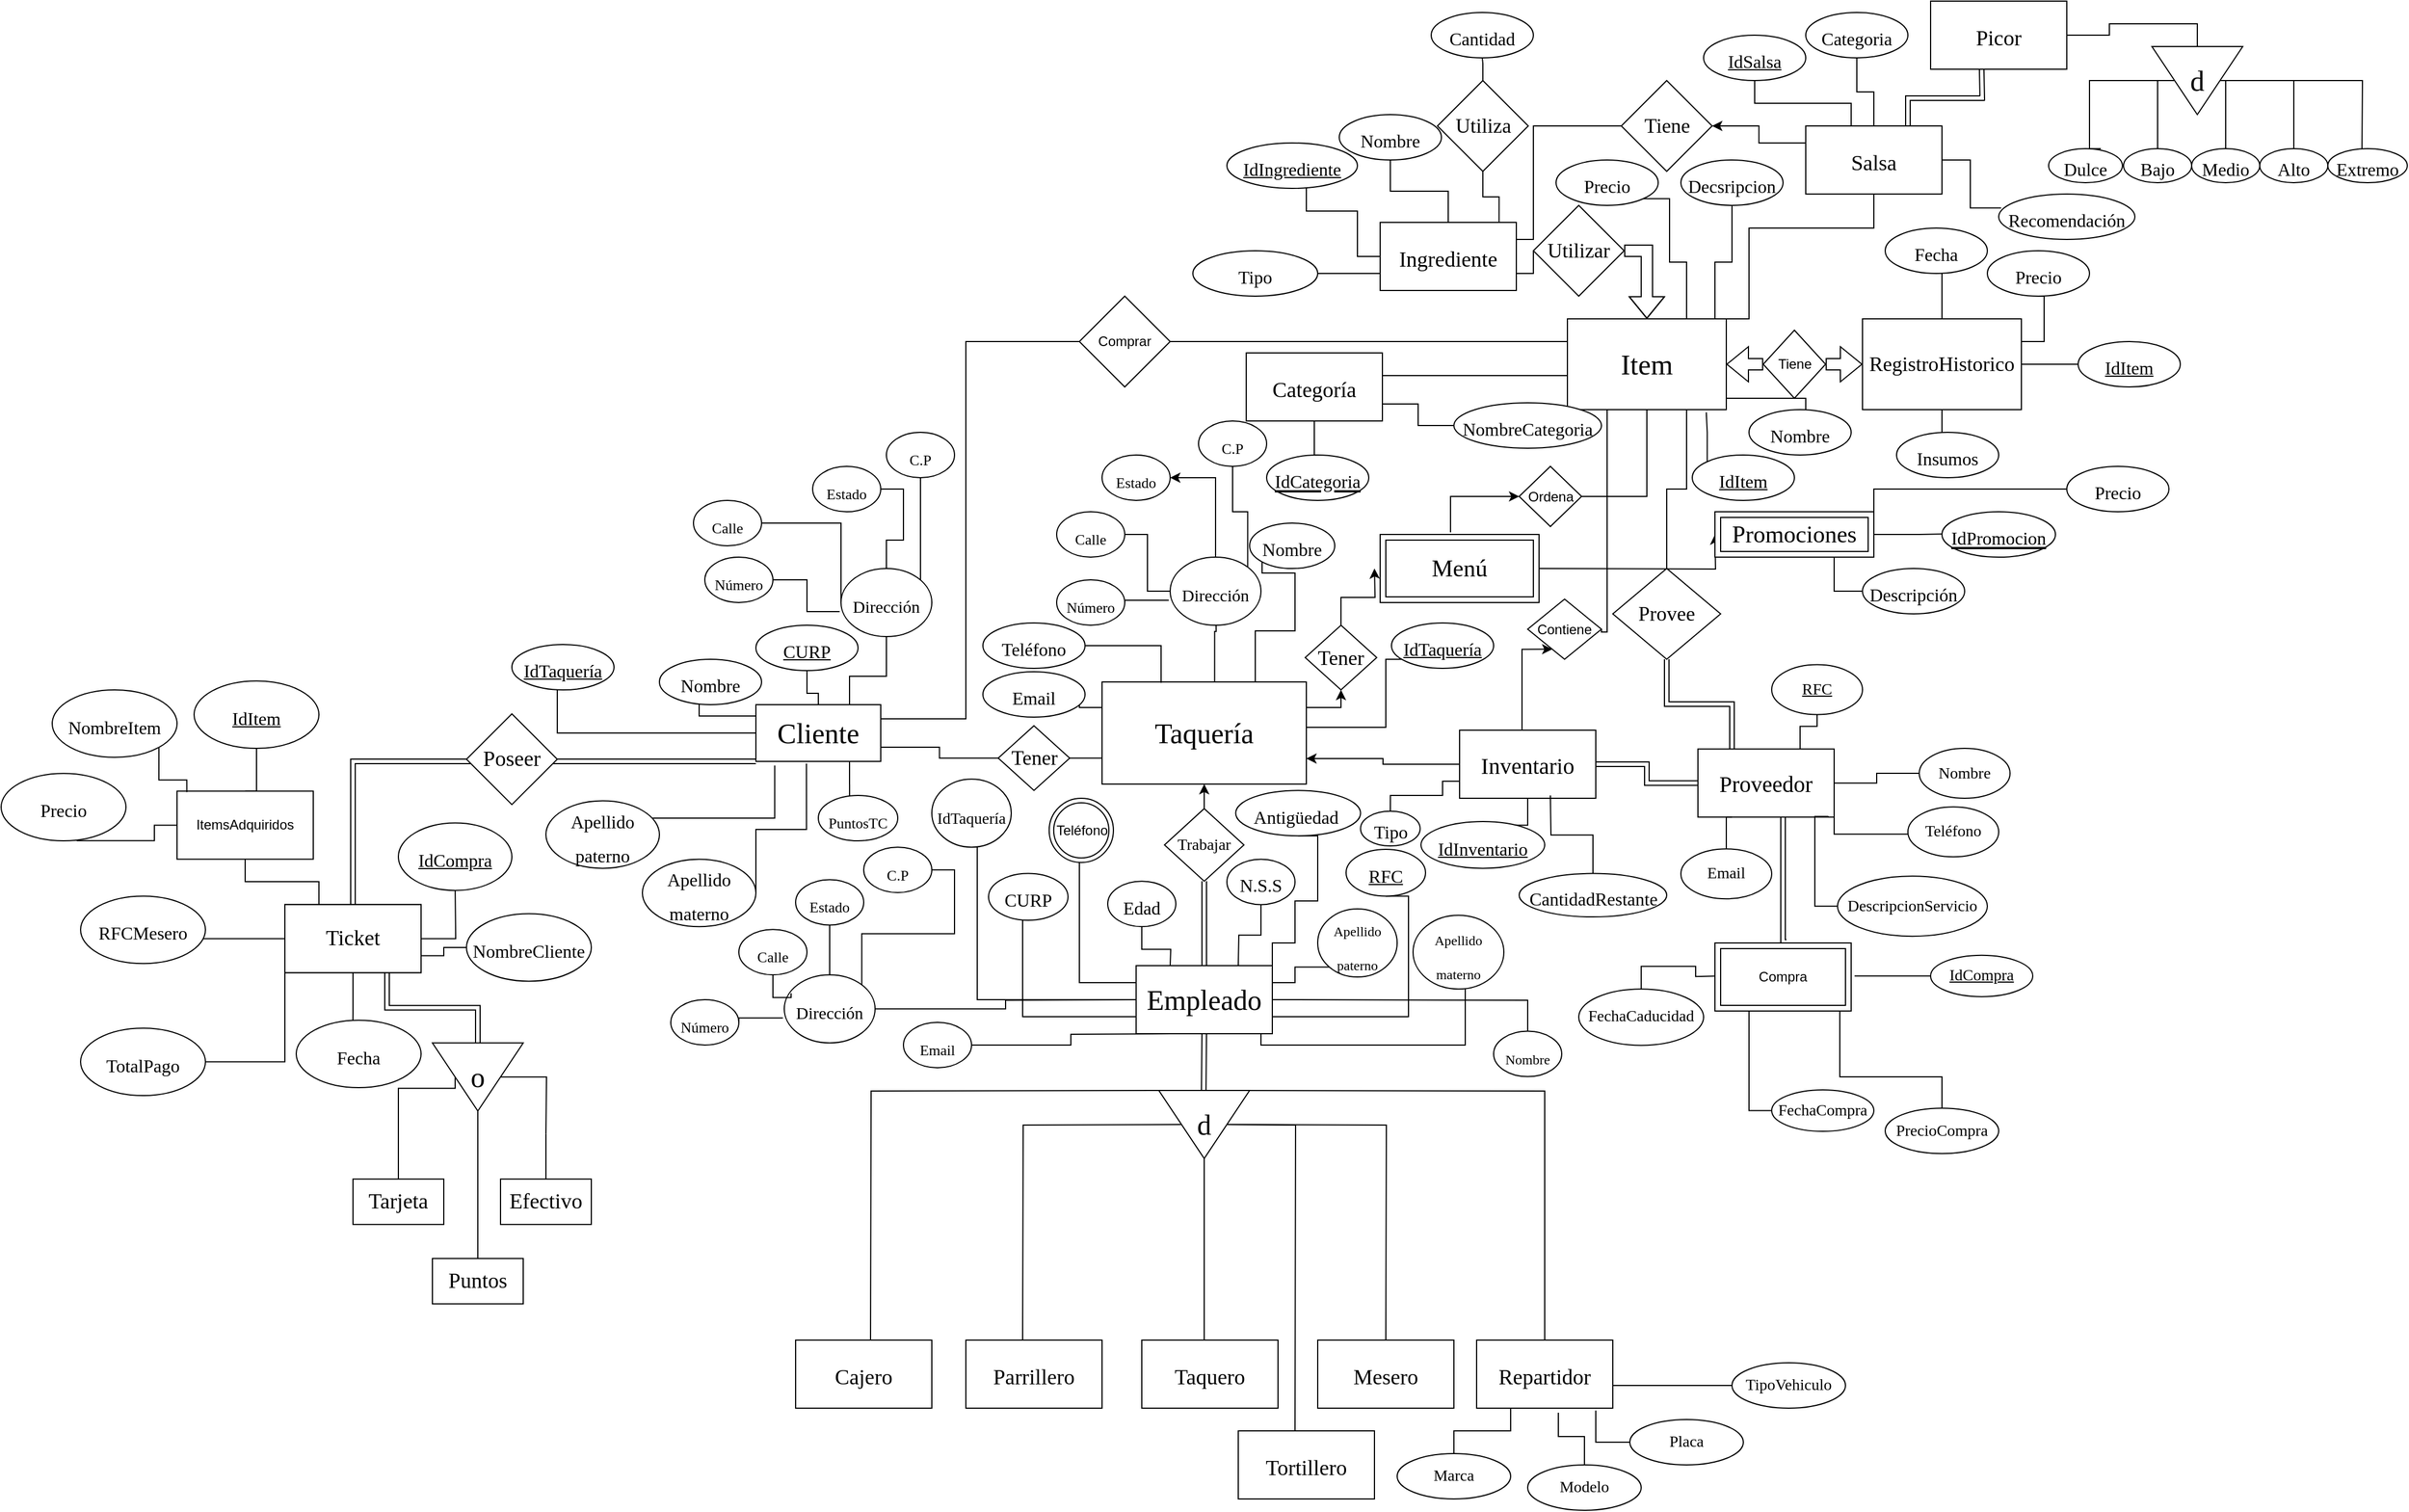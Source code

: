 <mxfile version="19.0.3" type="device"><diagram id="R2lEEEUBdFMjLlhIrx00" name="Page-1"><mxGraphModel dx="2071" dy="1826" grid="1" gridSize="10" guides="1" tooltips="1" connect="1" arrows="1" fold="1" page="1" pageScale="1" pageWidth="850" pageHeight="1100" math="0" shadow="0" extFonts="Permanent Marker^https://fonts.googleapis.com/css?family=Permanent+Marker"><root><mxCell id="0"/><mxCell id="1" parent="0"/><mxCell id="3yjpr9W9l0Gtm6v-xwv0-8" style="edgeStyle=orthogonalEdgeStyle;rounded=0;orthogonalLoop=1;jettySize=auto;html=1;fontFamily=Times New Roman;fontSize=25;startArrow=none;shape=link;" parent="1" source="3yjpr9W9l0Gtm6v-xwv0-138" edge="1"><mxGeometry relative="1" as="geometry"><mxPoint x="480" y="480" as="targetPoint"/></mxGeometry></mxCell><mxCell id="3yjpr9W9l0Gtm6v-xwv0-71" style="edgeStyle=orthogonalEdgeStyle;rounded=0;orthogonalLoop=1;jettySize=auto;html=1;fontFamily=Times New Roman;fontSize=16;endArrow=none;endFill=0;" parent="1" source="3yjpr9W9l0Gtm6v-xwv0-1" edge="1"><mxGeometry relative="1" as="geometry"><mxPoint x="660" y="180" as="targetPoint"/><Array as="points"><mxPoint x="640" y="240"/><mxPoint x="640" y="180"/></Array></mxGeometry></mxCell><mxCell id="3yjpr9W9l0Gtm6v-xwv0-126" style="edgeStyle=orthogonalEdgeStyle;rounded=0;orthogonalLoop=1;jettySize=auto;html=1;exitX=0;exitY=0.25;exitDx=0;exitDy=0;fontFamily=Times New Roman;fontSize=14;endArrow=none;endFill=0;" parent="1" source="3yjpr9W9l0Gtm6v-xwv0-1" target="3yjpr9W9l0Gtm6v-xwv0-95" edge="1"><mxGeometry relative="1" as="geometry"/></mxCell><mxCell id="3yjpr9W9l0Gtm6v-xwv0-174" style="edgeStyle=orthogonalEdgeStyle;rounded=0;orthogonalLoop=1;jettySize=auto;html=1;exitX=0.75;exitY=0;exitDx=0;exitDy=0;entryX=0;entryY=1;entryDx=0;entryDy=0;fontFamily=Times New Roman;fontSize=14;endArrow=none;endFill=0;" parent="1" source="3yjpr9W9l0Gtm6v-xwv0-1" target="3yjpr9W9l0Gtm6v-xwv0-74" edge="1"><mxGeometry relative="1" as="geometry"><Array as="points"><mxPoint x="525" y="155"/><mxPoint x="560" y="155"/><mxPoint x="560" y="104"/></Array></mxGeometry></mxCell><mxCell id="ErMl1tTSpclm-lqaxLVV-11" style="edgeStyle=orthogonalEdgeStyle;rounded=0;orthogonalLoop=1;jettySize=auto;html=1;exitX=1;exitY=0.25;exitDx=0;exitDy=0;endArrow=classic;endFill=1;entryX=0.5;entryY=1;entryDx=0;entryDy=0;" edge="1" parent="1" source="3yjpr9W9l0Gtm6v-xwv0-1" target="ErMl1tTSpclm-lqaxLVV-9"><mxGeometry relative="1" as="geometry"><mxPoint x="590" y="210" as="targetPoint"/></mxGeometry></mxCell><mxCell id="3yjpr9W9l0Gtm6v-xwv0-1" value="&lt;font face=&quot;Times New Roman&quot; style=&quot;font-size: 25px;&quot;&gt;Taquería&lt;/font&gt;" style="rounded=0;whiteSpace=wrap;html=1;" parent="1" vertex="1"><mxGeometry x="390" y="200" width="180" height="90" as="geometry"/></mxCell><mxCell id="3yjpr9W9l0Gtm6v-xwv0-5" style="edgeStyle=orthogonalEdgeStyle;rounded=0;orthogonalLoop=1;jettySize=auto;html=1;fontFamily=Times New Roman;fontSize=25;endArrow=none;endFill=0;" parent="1" edge="1"><mxGeometry relative="1" as="geometry"><mxPoint x="320" y="780" as="targetPoint"/><mxPoint x="460" y="590.0" as="sourcePoint"/></mxGeometry></mxCell><mxCell id="3yjpr9W9l0Gtm6v-xwv0-6" style="edgeStyle=orthogonalEdgeStyle;rounded=0;orthogonalLoop=1;jettySize=auto;html=1;exitX=1;exitY=0.5;exitDx=0;exitDy=0;fontFamily=Times New Roman;fontSize=25;endArrow=none;endFill=0;" parent="1" edge="1"><mxGeometry relative="1" as="geometry"><mxPoint x="480" y="781.6" as="targetPoint"/><mxPoint x="480" y="620.0" as="sourcePoint"/></mxGeometry></mxCell><mxCell id="3yjpr9W9l0Gtm6v-xwv0-7" style="edgeStyle=orthogonalEdgeStyle;rounded=0;orthogonalLoop=1;jettySize=auto;html=1;exitX=0.5;exitY=0;exitDx=0;exitDy=0;fontFamily=Times New Roman;fontSize=25;endArrow=none;endFill=0;" parent="1" edge="1"><mxGeometry relative="1" as="geometry"><mxPoint x="640" y="780" as="targetPoint"/><mxPoint x="500" y="590.0" as="sourcePoint"/></mxGeometry></mxCell><mxCell id="3yjpr9W9l0Gtm6v-xwv0-17" style="edgeStyle=orthogonalEdgeStyle;rounded=0;orthogonalLoop=1;jettySize=auto;html=1;exitX=0;exitY=0.75;exitDx=0;exitDy=0;fontFamily=Times New Roman;fontSize=19;endArrow=none;endFill=0;" parent="1" edge="1"><mxGeometry relative="1" as="geometry"><mxPoint x="186" y="780" as="targetPoint"/><mxPoint x="460" y="560.0" as="sourcePoint"/></mxGeometry></mxCell><mxCell id="3yjpr9W9l0Gtm6v-xwv0-19" style="edgeStyle=orthogonalEdgeStyle;rounded=0;orthogonalLoop=1;jettySize=auto;html=1;exitX=0;exitY=0.25;exitDx=0;exitDy=0;fontFamily=Times New Roman;fontSize=19;entryX=0.5;entryY=0;entryDx=0;entryDy=0;endArrow=none;endFill=0;" parent="1" target="3yjpr9W9l0Gtm6v-xwv0-20" edge="1"><mxGeometry relative="1" as="geometry"><mxPoint x="770" y="770" as="targetPoint"/><mxPoint x="500" y="560.0" as="sourcePoint"/></mxGeometry></mxCell><mxCell id="3yjpr9W9l0Gtm6v-xwv0-21" style="edgeStyle=orthogonalEdgeStyle;rounded=0;orthogonalLoop=1;jettySize=auto;html=1;exitX=0.5;exitY=0;exitDx=0;exitDy=0;fontFamily=Times New Roman;fontSize=19;endArrow=none;endFill=0;" parent="1" edge="1"><mxGeometry relative="1" as="geometry"><mxPoint x="560" y="860" as="targetPoint"/><mxPoint x="500" y="590.0" as="sourcePoint"/></mxGeometry></mxCell><mxCell id="3yjpr9W9l0Gtm6v-xwv0-25" value="" style="edgeStyle=orthogonalEdgeStyle;rounded=0;orthogonalLoop=1;jettySize=auto;html=1;fontFamily=Times New Roman;fontSize=19;endArrow=none;endFill=0;" parent="1" target="3yjpr9W9l0Gtm6v-xwv0-24" edge="1"><mxGeometry relative="1" as="geometry"><mxPoint x="540" y="480.0" as="sourcePoint"/></mxGeometry></mxCell><mxCell id="3yjpr9W9l0Gtm6v-xwv0-34" value="" style="edgeStyle=orthogonalEdgeStyle;rounded=0;orthogonalLoop=1;jettySize=auto;html=1;fontFamily=Times New Roman;fontSize=12;exitX=0;exitY=0.5;exitDx=0;exitDy=0;endArrow=none;endFill=0;" parent="1" target="3yjpr9W9l0Gtm6v-xwv0-33" edge="1"><mxGeometry relative="1" as="geometry"><mxPoint x="420" y="480.0" as="sourcePoint"/></mxGeometry></mxCell><mxCell id="3yjpr9W9l0Gtm6v-xwv0-69" style="edgeStyle=orthogonalEdgeStyle;rounded=0;orthogonalLoop=1;jettySize=auto;html=1;exitX=0.25;exitY=1;exitDx=0;exitDy=0;fontFamily=Times New Roman;fontSize=16;entryX=1;entryY=0.5;entryDx=0;entryDy=0;endArrow=none;endFill=0;" parent="1" target="3yjpr9W9l0Gtm6v-xwv0-70" edge="1"><mxGeometry relative="1" as="geometry"><mxPoint x="290" y="500" as="targetPoint"/><mxPoint x="450" y="510.0" as="sourcePoint"/></mxGeometry></mxCell><mxCell id="3yjpr9W9l0Gtm6v-xwv0-12" value="&lt;font style=&quot;font-size: 19px;&quot;&gt;Parrillero&lt;/font&gt;" style="rounded=0;whiteSpace=wrap;html=1;fontFamily=Times New Roman;fontSize=25;" parent="1" vertex="1"><mxGeometry x="270" y="780" width="120" height="60" as="geometry"/></mxCell><mxCell id="3yjpr9W9l0Gtm6v-xwv0-14" value="&lt;font style=&quot;font-size: 19px;&quot;&gt;Taquero&lt;/font&gt;" style="rounded=0;whiteSpace=wrap;html=1;fontFamily=Times New Roman;fontSize=25;" parent="1" vertex="1"><mxGeometry x="425" y="780" width="120" height="60" as="geometry"/></mxCell><mxCell id="3yjpr9W9l0Gtm6v-xwv0-15" value="&lt;font style=&quot;font-size: 19px;&quot;&gt;Mesero&lt;/font&gt;" style="rounded=0;whiteSpace=wrap;html=1;fontFamily=Times New Roman;fontSize=25;" parent="1" vertex="1"><mxGeometry x="580" y="780" width="120" height="60" as="geometry"/></mxCell><mxCell id="3yjpr9W9l0Gtm6v-xwv0-18" value="&lt;font style=&quot;font-size: 19px;&quot;&gt;Cajero&lt;/font&gt;" style="rounded=0;whiteSpace=wrap;html=1;fontFamily=Times New Roman;fontSize=25;" parent="1" vertex="1"><mxGeometry x="120" y="780" width="120" height="60" as="geometry"/></mxCell><mxCell id="3yjpr9W9l0Gtm6v-xwv0-20" value="&lt;font style=&quot;font-size: 19px;&quot;&gt;Repartidor&lt;/font&gt;" style="rounded=0;whiteSpace=wrap;html=1;fontFamily=Times New Roman;fontSize=25;" parent="1" vertex="1"><mxGeometry x="720" y="780" width="120" height="60" as="geometry"/></mxCell><mxCell id="3yjpr9W9l0Gtm6v-xwv0-22" value="&lt;span style=&quot;font-size: 19px;&quot;&gt;Tortillero&lt;/span&gt;" style="rounded=0;whiteSpace=wrap;html=1;fontFamily=Times New Roman;fontSize=25;" parent="1" vertex="1"><mxGeometry x="510" y="860" width="120" height="60" as="geometry"/></mxCell><mxCell id="3yjpr9W9l0Gtm6v-xwv0-24" value="&lt;font style=&quot;font-size: 12px;&quot;&gt;Nombre&lt;/font&gt;" style="ellipse;whiteSpace=wrap;html=1;fontSize=25;fontFamily=Times New Roman;rounded=0;" parent="1" vertex="1"><mxGeometry x="735" y="507.8" width="60" height="40" as="geometry"/></mxCell><mxCell id="W18B8oBhGOacmLNKEzYt-8" style="edgeStyle=orthogonalEdgeStyle;rounded=0;orthogonalLoop=1;jettySize=auto;html=1;exitX=0;exitY=1;exitDx=0;exitDy=0;entryX=1;entryY=0.25;entryDx=0;entryDy=0;endArrow=none;endFill=0;" parent="1" source="3yjpr9W9l0Gtm6v-xwv0-29" target="3yjpr9W9l0Gtm6v-xwv0-135" edge="1"><mxGeometry relative="1" as="geometry"/></mxCell><mxCell id="3yjpr9W9l0Gtm6v-xwv0-29" value="&lt;font style=&quot;font-size: 12px;&quot;&gt;Apellido paterno&lt;br&gt;&lt;/font&gt;" style="ellipse;whiteSpace=wrap;html=1;fontSize=25;fontFamily=Times New Roman;rounded=0;" parent="1" vertex="1"><mxGeometry x="580" y="400" width="70" height="60" as="geometry"/></mxCell><mxCell id="3yjpr9W9l0Gtm6v-xwv0-30" value="" style="edgeStyle=orthogonalEdgeStyle;rounded=0;orthogonalLoop=1;jettySize=auto;html=1;fontFamily=Times New Roman;fontSize=19;exitX=1;exitY=0.75;exitDx=0;exitDy=0;endArrow=none;endFill=0;" parent="1" source="3yjpr9W9l0Gtm6v-xwv0-135" target="3yjpr9W9l0Gtm6v-xwv0-31" edge="1"><mxGeometry relative="1" as="geometry"><mxPoint x="543.6" y="503.22" as="sourcePoint"/><Array as="points"><mxPoint x="530" y="495"/><mxPoint x="530" y="520"/><mxPoint x="710" y="520"/></Array></mxGeometry></mxCell><mxCell id="3yjpr9W9l0Gtm6v-xwv0-31" value="&lt;font style=&quot;font-size: 12px;&quot;&gt;Apellido materno&lt;br&gt;&lt;/font&gt;" style="ellipse;whiteSpace=wrap;html=1;fontSize=25;fontFamily=Times New Roman;rounded=0;" parent="1" vertex="1"><mxGeometry x="664" y="405.6" width="80" height="65" as="geometry"/></mxCell><mxCell id="3yjpr9W9l0Gtm6v-xwv0-33" value="&lt;font style=&quot;font-size: 15px;&quot;&gt;Dirección&lt;/font&gt;" style="ellipse;whiteSpace=wrap;html=1;fontSize=25;fontFamily=Times New Roman;rounded=0;" parent="1" vertex="1"><mxGeometry x="110" y="458.1" width="80" height="60" as="geometry"/></mxCell><mxCell id="W18B8oBhGOacmLNKEzYt-11" style="edgeStyle=orthogonalEdgeStyle;rounded=0;orthogonalLoop=1;jettySize=auto;html=1;entryX=0.075;entryY=0.272;entryDx=0;entryDy=0;entryPerimeter=0;endArrow=none;endFill=0;" parent="1" source="3yjpr9W9l0Gtm6v-xwv0-37" target="3yjpr9W9l0Gtm6v-xwv0-33" edge="1"><mxGeometry relative="1" as="geometry"/></mxCell><mxCell id="3yjpr9W9l0Gtm6v-xwv0-37" value="&lt;font style=&quot;font-size: 13px;&quot;&gt;Calle&lt;/font&gt;" style="ellipse;whiteSpace=wrap;html=1;fontSize=25;fontFamily=Times New Roman;rounded=0;" parent="1" vertex="1"><mxGeometry x="70" y="418.1" width="60" height="40" as="geometry"/></mxCell><mxCell id="3yjpr9W9l0Gtm6v-xwv0-39" style="edgeStyle=orthogonalEdgeStyle;rounded=0;orthogonalLoop=1;jettySize=auto;html=1;entryX=1;entryY=0.5;entryDx=0;entryDy=0;fontFamily=Times New Roman;fontSize=13;exitX=-0.015;exitY=0.633;exitDx=0;exitDy=0;exitPerimeter=0;endArrow=none;endFill=0;" parent="1" source="3yjpr9W9l0Gtm6v-xwv0-33" target="3yjpr9W9l0Gtm6v-xwv0-40" edge="1"><mxGeometry relative="1" as="geometry"><mxPoint x="125" y="523.1" as="sourcePoint"/></mxGeometry></mxCell><mxCell id="3yjpr9W9l0Gtm6v-xwv0-40" value="&lt;font style=&quot;font-size: 13px;&quot;&gt;Número&lt;/font&gt;" style="ellipse;whiteSpace=wrap;html=1;fontSize=25;fontFamily=Times New Roman;rounded=0;" parent="1" vertex="1"><mxGeometry x="10" y="480" width="60" height="40" as="geometry"/></mxCell><mxCell id="W18B8oBhGOacmLNKEzYt-13" style="edgeStyle=orthogonalEdgeStyle;rounded=0;orthogonalLoop=1;jettySize=auto;html=1;entryX=0.5;entryY=0;entryDx=0;entryDy=0;endArrow=none;endFill=0;" parent="1" source="3yjpr9W9l0Gtm6v-xwv0-42" target="3yjpr9W9l0Gtm6v-xwv0-33" edge="1"><mxGeometry relative="1" as="geometry"/></mxCell><mxCell id="3yjpr9W9l0Gtm6v-xwv0-42" value="&lt;font style=&quot;font-size: 13px;&quot;&gt;Estado&lt;/font&gt;" style="ellipse;whiteSpace=wrap;html=1;fontSize=25;fontFamily=Times New Roman;rounded=0;" parent="1" vertex="1"><mxGeometry x="120" y="374.2" width="60" height="40" as="geometry"/></mxCell><mxCell id="3yjpr9W9l0Gtm6v-xwv0-43" style="edgeStyle=orthogonalEdgeStyle;rounded=0;orthogonalLoop=1;jettySize=auto;html=1;entryX=1;entryY=0.5;entryDx=0;entryDy=0;fontFamily=Times New Roman;fontSize=13;exitX=1;exitY=0;exitDx=0;exitDy=0;endArrow=none;endFill=0;" parent="1" source="3yjpr9W9l0Gtm6v-xwv0-33" target="3yjpr9W9l0Gtm6v-xwv0-44" edge="1"><mxGeometry relative="1" as="geometry"><mxPoint x="260" y="393.1" as="sourcePoint"/></mxGeometry></mxCell><mxCell id="3yjpr9W9l0Gtm6v-xwv0-44" value="&lt;font style=&quot;font-size: 13px;&quot;&gt;C.P&lt;/font&gt;" style="ellipse;whiteSpace=wrap;html=1;fontSize=25;fontFamily=Times New Roman;rounded=0;" parent="1" vertex="1"><mxGeometry x="180" y="345.6" width="60" height="40" as="geometry"/></mxCell><mxCell id="3yjpr9W9l0Gtm6v-xwv0-63" style="edgeStyle=orthogonalEdgeStyle;rounded=0;orthogonalLoop=1;jettySize=auto;html=1;entryX=0.25;entryY=0;entryDx=0;entryDy=0;fontFamily=Times New Roman;fontSize=16;endArrow=none;endFill=0;" parent="1" source="3yjpr9W9l0Gtm6v-xwv0-46" edge="1"><mxGeometry relative="1" as="geometry"><mxPoint x="450" y="450.0" as="targetPoint"/></mxGeometry></mxCell><mxCell id="3yjpr9W9l0Gtm6v-xwv0-46" value="&lt;font style=&quot;font-size: 16px;&quot;&gt;Edad&lt;/font&gt;" style="ellipse;whiteSpace=wrap;html=1;fontSize=25;fontFamily=Times New Roman;rounded=0;" parent="1" vertex="1"><mxGeometry x="395" y="375.6" width="60" height="40" as="geometry"/></mxCell><mxCell id="3yjpr9W9l0Gtm6v-xwv0-51" style="edgeStyle=orthogonalEdgeStyle;rounded=0;orthogonalLoop=1;jettySize=auto;html=1;entryX=0.75;entryY=0;entryDx=0;entryDy=0;fontFamily=Times New Roman;fontSize=16;endArrow=none;endFill=0;" parent="1" source="3yjpr9W9l0Gtm6v-xwv0-50" edge="1"><mxGeometry relative="1" as="geometry"><mxPoint x="510" y="450.0" as="targetPoint"/></mxGeometry></mxCell><mxCell id="3yjpr9W9l0Gtm6v-xwv0-50" value="&lt;font style=&quot;font-size: 16px;&quot;&gt;N.S.S&lt;/font&gt;" style="ellipse;whiteSpace=wrap;html=1;fontSize=25;fontFamily=Times New Roman;rounded=0;" parent="1" vertex="1"><mxGeometry x="500" y="356.2" width="60" height="40" as="geometry"/></mxCell><mxCell id="3yjpr9W9l0Gtm6v-xwv0-56" style="edgeStyle=orthogonalEdgeStyle;rounded=0;orthogonalLoop=1;jettySize=auto;html=1;exitX=0.5;exitY=1;exitDx=0;exitDy=0;entryX=1;entryY=0;entryDx=0;entryDy=0;fontFamily=Times New Roman;fontSize=16;endArrow=none;endFill=0;" parent="1" source="3yjpr9W9l0Gtm6v-xwv0-55" edge="1"><mxGeometry relative="1" as="geometry"><mxPoint x="540" y="450.0" as="targetPoint"/><Array as="points"><mxPoint x="580" y="336"/><mxPoint x="580" y="393"/><mxPoint x="560" y="393"/><mxPoint x="560" y="430"/><mxPoint x="540" y="430"/></Array></mxGeometry></mxCell><mxCell id="3yjpr9W9l0Gtm6v-xwv0-55" value="&lt;font style=&quot;font-size: 16px;&quot;&gt;Antigüedad&amp;nbsp;&lt;/font&gt;" style="ellipse;whiteSpace=wrap;html=1;fontSize=25;fontFamily=Times New Roman;rounded=0;" parent="1" vertex="1"><mxGeometry x="507.75" y="295.6" width="110" height="40" as="geometry"/></mxCell><mxCell id="3yjpr9W9l0Gtm6v-xwv0-64" style="edgeStyle=orthogonalEdgeStyle;rounded=0;orthogonalLoop=1;jettySize=auto;html=1;entryX=0;entryY=0.25;entryDx=0;entryDy=0;fontFamily=Times New Roman;fontSize=16;endArrow=none;endFill=0;" parent="1" edge="1"><mxGeometry relative="1" as="geometry"><mxPoint x="420" y="465.0" as="targetPoint"/><Array as="points"><mxPoint x="370" y="465"/></Array><mxPoint x="370" y="350.989" as="sourcePoint"/></mxGeometry></mxCell><mxCell id="3yjpr9W9l0Gtm6v-xwv0-66" style="edgeStyle=orthogonalEdgeStyle;rounded=0;orthogonalLoop=1;jettySize=auto;html=1;fontFamily=Times New Roman;fontSize=16;entryX=0;entryY=0.75;entryDx=0;entryDy=0;endArrow=none;endFill=0;" parent="1" source="3yjpr9W9l0Gtm6v-xwv0-65" edge="1"><mxGeometry relative="1" as="geometry"><mxPoint x="420" y="495.0" as="targetPoint"/><Array as="points"><mxPoint x="320" y="495"/></Array></mxGeometry></mxCell><mxCell id="3yjpr9W9l0Gtm6v-xwv0-65" value="&lt;font style=&quot;font-size: 16px;&quot;&gt;CURP&lt;/font&gt;" style="ellipse;whiteSpace=wrap;html=1;fontSize=25;fontFamily=Times New Roman;rounded=0;" parent="1" vertex="1"><mxGeometry x="290" y="368.8" width="70" height="41.2" as="geometry"/></mxCell><mxCell id="W18B8oBhGOacmLNKEzYt-47" style="edgeStyle=orthogonalEdgeStyle;rounded=0;orthogonalLoop=1;jettySize=auto;html=1;exitX=0.5;exitY=1;exitDx=0;exitDy=0;entryX=1;entryY=0.75;entryDx=0;entryDy=0;endArrow=none;endFill=0;" parent="1" source="3yjpr9W9l0Gtm6v-xwv0-67" target="3yjpr9W9l0Gtm6v-xwv0-135" edge="1"><mxGeometry relative="1" as="geometry"><Array as="points"><mxPoint x="660" y="389"/><mxPoint x="660" y="495"/></Array></mxGeometry></mxCell><mxCell id="3yjpr9W9l0Gtm6v-xwv0-67" value="&lt;font style=&quot;font-size: 16px;&quot;&gt;&lt;u&gt;RFC&lt;/u&gt;&lt;/font&gt;" style="ellipse;whiteSpace=wrap;html=1;fontSize=25;fontFamily=Times New Roman;rounded=0;" parent="1" vertex="1"><mxGeometry x="605" y="347.5" width="70" height="41.2" as="geometry"/></mxCell><mxCell id="3yjpr9W9l0Gtm6v-xwv0-70" value="&lt;font style=&quot;font-size: 13px;&quot;&gt;Email&lt;/font&gt;" style="ellipse;whiteSpace=wrap;html=1;fontSize=25;fontFamily=Times New Roman;rounded=0;" parent="1" vertex="1"><mxGeometry x="215" y="500" width="60" height="40" as="geometry"/></mxCell><mxCell id="3yjpr9W9l0Gtm6v-xwv0-72" value="&lt;font style=&quot;font-size: 16px;&quot;&gt;&lt;u&gt;IdTaquería&lt;/u&gt;&lt;/font&gt;" style="ellipse;whiteSpace=wrap;html=1;fontSize=25;fontFamily=Times New Roman;rounded=0;" parent="1" vertex="1"><mxGeometry x="645" y="148" width="90" height="40" as="geometry"/></mxCell><mxCell id="3yjpr9W9l0Gtm6v-xwv0-74" value="&lt;font style=&quot;font-size: 16px;&quot;&gt;Nombre&lt;/font&gt;" style="ellipse;whiteSpace=wrap;html=1;fontSize=25;fontFamily=Times New Roman;rounded=0;" parent="1" vertex="1"><mxGeometry x="520" y="60" width="75" height="40" as="geometry"/></mxCell><mxCell id="3yjpr9W9l0Gtm6v-xwv0-75" style="edgeStyle=orthogonalEdgeStyle;rounded=0;orthogonalLoop=1;jettySize=auto;html=1;fontFamily=Times New Roman;fontSize=16;exitX=0.551;exitY=0;exitDx=0;exitDy=0;exitPerimeter=0;" parent="1" source="3yjpr9W9l0Gtm6v-xwv0-1" edge="1"><mxGeometry relative="1" as="geometry"><mxPoint x="490" y="110" as="targetPoint"/><mxPoint x="480" y="190" as="sourcePoint"/></mxGeometry></mxCell><mxCell id="3yjpr9W9l0Gtm6v-xwv0-86" style="edgeStyle=orthogonalEdgeStyle;rounded=0;orthogonalLoop=1;jettySize=auto;html=1;entryX=1;entryY=0.5;entryDx=0;entryDy=0;fontFamily=Times New Roman;fontSize=13;endArrow=none;endFill=0;" parent="1" source="3yjpr9W9l0Gtm6v-xwv0-87" target="3yjpr9W9l0Gtm6v-xwv0-88" edge="1"><mxGeometry relative="1" as="geometry"/></mxCell><mxCell id="3yjpr9W9l0Gtm6v-xwv0-87" value="&lt;font style=&quot;font-size: 15px;&quot;&gt;Dirección&lt;/font&gt;" style="ellipse;whiteSpace=wrap;html=1;fontSize=25;fontFamily=Times New Roman;rounded=0;" parent="1" vertex="1"><mxGeometry x="450" y="90" width="80" height="60" as="geometry"/></mxCell><mxCell id="3yjpr9W9l0Gtm6v-xwv0-88" value="&lt;font style=&quot;font-size: 13px;&quot;&gt;Calle&lt;/font&gt;" style="ellipse;whiteSpace=wrap;html=1;fontSize=25;fontFamily=Times New Roman;rounded=0;" parent="1" vertex="1"><mxGeometry x="350" y="50.0" width="60" height="40" as="geometry"/></mxCell><mxCell id="3yjpr9W9l0Gtm6v-xwv0-89" style="edgeStyle=orthogonalEdgeStyle;rounded=0;orthogonalLoop=1;jettySize=auto;html=1;entryX=1;entryY=0.5;entryDx=0;entryDy=0;fontFamily=Times New Roman;fontSize=13;exitX=-0.015;exitY=0.633;exitDx=0;exitDy=0;exitPerimeter=0;endArrow=none;endFill=0;" parent="1" source="3yjpr9W9l0Gtm6v-xwv0-87" target="3yjpr9W9l0Gtm6v-xwv0-90" edge="1"><mxGeometry relative="1" as="geometry"><mxPoint x="415" y="123.1" as="sourcePoint"/></mxGeometry></mxCell><mxCell id="3yjpr9W9l0Gtm6v-xwv0-90" value="&lt;font style=&quot;font-size: 13px;&quot;&gt;Número&lt;/font&gt;" style="ellipse;whiteSpace=wrap;html=1;fontSize=25;fontFamily=Times New Roman;rounded=0;" parent="1" vertex="1"><mxGeometry x="350" y="110.0" width="60" height="40" as="geometry"/></mxCell><mxCell id="3yjpr9W9l0Gtm6v-xwv0-91" style="edgeStyle=orthogonalEdgeStyle;rounded=0;orthogonalLoop=1;jettySize=auto;html=1;entryX=1;entryY=0.5;entryDx=0;entryDy=0;fontFamily=Times New Roman;fontSize=13;endArrow=classic;endFill=1;" parent="1" source="3yjpr9W9l0Gtm6v-xwv0-87" target="3yjpr9W9l0Gtm6v-xwv0-92" edge="1"><mxGeometry relative="1" as="geometry"><mxPoint x="490" y="33.1" as="sourcePoint"/></mxGeometry></mxCell><mxCell id="3yjpr9W9l0Gtm6v-xwv0-92" value="&lt;font style=&quot;font-size: 13px;&quot;&gt;Estado&lt;/font&gt;" style="ellipse;whiteSpace=wrap;html=1;fontSize=25;fontFamily=Times New Roman;rounded=0;" parent="1" vertex="1"><mxGeometry x="390" y="2.132e-14" width="60" height="40" as="geometry"/></mxCell><mxCell id="3yjpr9W9l0Gtm6v-xwv0-93" style="edgeStyle=orthogonalEdgeStyle;rounded=0;orthogonalLoop=1;jettySize=auto;html=1;fontFamily=Times New Roman;fontSize=13;exitX=1;exitY=0;exitDx=0;exitDy=0;endArrow=none;endFill=0;entryX=0.5;entryY=1;entryDx=0;entryDy=0;" parent="1" source="3yjpr9W9l0Gtm6v-xwv0-87" target="3yjpr9W9l0Gtm6v-xwv0-94" edge="1"><mxGeometry relative="1" as="geometry"><mxPoint x="550" y="-6.9" as="sourcePoint"/><mxPoint x="530" y="30" as="targetPoint"/></mxGeometry></mxCell><mxCell id="3yjpr9W9l0Gtm6v-xwv0-94" value="&lt;font style=&quot;font-size: 13px;&quot;&gt;C.P&lt;/font&gt;" style="ellipse;whiteSpace=wrap;html=1;fontSize=25;fontFamily=Times New Roman;rounded=0;" parent="1" vertex="1"><mxGeometry x="475" y="-30.0" width="60" height="40" as="geometry"/></mxCell><mxCell id="3yjpr9W9l0Gtm6v-xwv0-95" value="&lt;font style=&quot;font-size: 16px;&quot;&gt;Email&lt;/font&gt;" style="ellipse;whiteSpace=wrap;html=1;fontSize=25;fontFamily=Times New Roman;rounded=0;" parent="1" vertex="1"><mxGeometry x="285" y="191" width="90" height="40" as="geometry"/></mxCell><mxCell id="3yjpr9W9l0Gtm6v-xwv0-98" style="edgeStyle=orthogonalEdgeStyle;rounded=0;orthogonalLoop=1;jettySize=auto;html=1;entryX=0.289;entryY=0.009;entryDx=0;entryDy=0;entryPerimeter=0;fontFamily=Times New Roman;fontSize=16;endArrow=none;endFill=0;" parent="1" source="3yjpr9W9l0Gtm6v-xwv0-97" target="3yjpr9W9l0Gtm6v-xwv0-1" edge="1"><mxGeometry relative="1" as="geometry"/></mxCell><mxCell id="3yjpr9W9l0Gtm6v-xwv0-97" value="&lt;font style=&quot;font-size: 16px;&quot;&gt;Teléfono&lt;/font&gt;" style="ellipse;whiteSpace=wrap;html=1;fontSize=25;fontFamily=Times New Roman;rounded=0;" parent="1" vertex="1"><mxGeometry x="285" y="148" width="90" height="40" as="geometry"/></mxCell><mxCell id="3yjpr9W9l0Gtm6v-xwv0-114" style="edgeStyle=orthogonalEdgeStyle;rounded=0;orthogonalLoop=1;jettySize=auto;html=1;exitX=0.75;exitY=0;exitDx=0;exitDy=0;fontFamily=Times New Roman;fontSize=14;endArrow=none;endFill=0;entryX=0.5;entryY=1;entryDx=0;entryDy=0;" parent="1" source="3yjpr9W9l0Gtm6v-xwv0-99" target="3yjpr9W9l0Gtm6v-xwv0-116" edge="1"><mxGeometry relative="1" as="geometry"><mxPoint x="200" y="170" as="targetPoint"/><Array as="points"><mxPoint x="168" y="195"/><mxPoint x="200" y="195"/></Array></mxGeometry></mxCell><mxCell id="3yjpr9W9l0Gtm6v-xwv0-136" style="edgeStyle=orthogonalEdgeStyle;rounded=0;orthogonalLoop=1;jettySize=auto;html=1;entryX=1;entryY=0.5;entryDx=0;entryDy=0;fontFamily=Times New Roman;fontSize=14;endArrow=none;endFill=0;" parent="1" source="3yjpr9W9l0Gtm6v-xwv0-99" target="3yjpr9W9l0Gtm6v-xwv0-127" edge="1"><mxGeometry relative="1" as="geometry"><Array as="points"><mxPoint x="-90" y="245"/></Array></mxGeometry></mxCell><mxCell id="3yjpr9W9l0Gtm6v-xwv0-215" style="edgeStyle=orthogonalEdgeStyle;rounded=0;orthogonalLoop=1;jettySize=auto;html=1;fontFamily=Times New Roman;fontSize=19;endArrow=none;endFill=0;shape=link;" parent="1" source="3yjpr9W9l0Gtm6v-xwv0-99" edge="1"><mxGeometry relative="1" as="geometry"><mxPoint x="-230" y="410" as="targetPoint"/><Array as="points"><mxPoint x="-270" y="270"/><mxPoint x="-270" y="410"/></Array></mxGeometry></mxCell><mxCell id="W18B8oBhGOacmLNKEzYt-22" style="edgeStyle=orthogonalEdgeStyle;rounded=0;orthogonalLoop=1;jettySize=auto;html=1;exitX=1;exitY=0.25;exitDx=0;exitDy=0;endArrow=none;endFill=0;" parent="1" source="3yjpr9W9l0Gtm6v-xwv0-99" edge="1"><mxGeometry relative="1" as="geometry"><mxPoint x="290" y="-100" as="targetPoint"/><Array as="points"><mxPoint x="270" y="233"/><mxPoint x="270" y="-100"/></Array></mxGeometry></mxCell><mxCell id="W18B8oBhGOacmLNKEzYt-35" style="edgeStyle=orthogonalEdgeStyle;rounded=0;orthogonalLoop=1;jettySize=auto;html=1;exitX=0.75;exitY=1;exitDx=0;exitDy=0;endArrow=none;endFill=0;" parent="1" source="3yjpr9W9l0Gtm6v-xwv0-99" edge="1"><mxGeometry relative="1" as="geometry"><mxPoint x="167.526" y="300" as="targetPoint"/></mxGeometry></mxCell><mxCell id="3yjpr9W9l0Gtm6v-xwv0-99" value="&lt;font face=&quot;Times New Roman&quot; style=&quot;font-size: 25px;&quot;&gt;Cliente&lt;/font&gt;" style="rounded=0;whiteSpace=wrap;html=1;" parent="1" vertex="1"><mxGeometry x="85" y="220" width="110" height="50" as="geometry"/></mxCell><mxCell id="3yjpr9W9l0Gtm6v-xwv0-103" value="" style="shape=link;endArrow=classic;startArrow=classic;html=1;rounded=0;fontFamily=Times New Roman;fontSize=16;entryX=0.5;entryY=1;entryDx=0;entryDy=0;" parent="1" target="3yjpr9W9l0Gtm6v-xwv0-135" edge="1"><mxGeometry width="100" height="100" relative="1" as="geometry"><mxPoint x="479.5" y="568.1" as="sourcePoint"/><mxPoint x="479.5" y="518.1" as="targetPoint"/></mxGeometry></mxCell><mxCell id="3yjpr9W9l0Gtm6v-xwv0-105" style="edgeStyle=orthogonalEdgeStyle;rounded=0;orthogonalLoop=1;jettySize=auto;html=1;entryX=0;entryY=0.5;entryDx=0;entryDy=0;fontFamily=Times New Roman;fontSize=16;endArrow=none;endFill=0;" parent="1" source="3yjpr9W9l0Gtm6v-xwv0-104" edge="1"><mxGeometry relative="1" as="geometry"><mxPoint x="420" y="480.0" as="targetPoint"/><Array as="points"><mxPoint x="280" y="480"/></Array></mxGeometry></mxCell><mxCell id="3yjpr9W9l0Gtm6v-xwv0-104" value="&lt;font style=&quot;&quot;&gt;&lt;font style=&quot;font-size: 14px;&quot;&gt;IdTaquería&lt;/font&gt;&lt;br&gt;&lt;/font&gt;" style="ellipse;whiteSpace=wrap;html=1;fontSize=25;fontFamily=Times New Roman;rounded=0;" parent="1" vertex="1"><mxGeometry x="240" y="285.6" width="70" height="60" as="geometry"/></mxCell><mxCell id="3yjpr9W9l0Gtm6v-xwv0-107" style="edgeStyle=orthogonalEdgeStyle;rounded=0;orthogonalLoop=1;jettySize=auto;html=1;entryX=0.5;entryY=0;entryDx=0;entryDy=0;fontFamily=Times New Roman;fontSize=14;endArrow=none;endFill=0;" parent="1" source="3yjpr9W9l0Gtm6v-xwv0-106" target="3yjpr9W9l0Gtm6v-xwv0-99" edge="1"><mxGeometry relative="1" as="geometry"/></mxCell><mxCell id="3yjpr9W9l0Gtm6v-xwv0-106" value="&lt;font style=&quot;font-size: 16px;&quot;&gt;&lt;u&gt;CURP&lt;/u&gt;&lt;/font&gt;" style="ellipse;whiteSpace=wrap;html=1;fontSize=25;fontFamily=Times New Roman;rounded=0;" parent="1" vertex="1"><mxGeometry x="85" y="150" width="90" height="40" as="geometry"/></mxCell><mxCell id="3yjpr9W9l0Gtm6v-xwv0-109" style="edgeStyle=orthogonalEdgeStyle;rounded=0;orthogonalLoop=1;jettySize=auto;html=1;entryX=0;entryY=0.75;entryDx=0;entryDy=0;fontFamily=Times New Roman;fontSize=14;endArrow=none;endFill=0;" parent="1" source="3yjpr9W9l0Gtm6v-xwv0-108" target="3yjpr9W9l0Gtm6v-xwv0-99" edge="1"><mxGeometry relative="1" as="geometry"><Array as="points"><mxPoint x="35" y="230"/><mxPoint x="85" y="230"/></Array></mxGeometry></mxCell><mxCell id="3yjpr9W9l0Gtm6v-xwv0-108" value="&lt;font style=&quot;font-size: 16px;&quot;&gt;Nombre&lt;/font&gt;" style="ellipse;whiteSpace=wrap;html=1;fontSize=25;fontFamily=Times New Roman;rounded=0;" parent="1" vertex="1"><mxGeometry y="180" width="90" height="40" as="geometry"/></mxCell><mxCell id="W18B8oBhGOacmLNKEzYt-9" style="edgeStyle=orthogonalEdgeStyle;rounded=0;orthogonalLoop=1;jettySize=auto;html=1;entryX=0.151;entryY=1.072;entryDx=0;entryDy=0;entryPerimeter=0;endArrow=none;endFill=0;" parent="1" source="3yjpr9W9l0Gtm6v-xwv0-110" target="3yjpr9W9l0Gtm6v-xwv0-99" edge="1"><mxGeometry relative="1" as="geometry"><Array as="points"><mxPoint x="102" y="320"/></Array></mxGeometry></mxCell><mxCell id="3yjpr9W9l0Gtm6v-xwv0-110" value="&lt;font style=&quot;font-size: 16px;&quot;&gt;Apellido paterno&lt;/font&gt;" style="ellipse;whiteSpace=wrap;html=1;fontSize=25;fontFamily=Times New Roman;rounded=0;" parent="1" vertex="1"><mxGeometry x="-100" y="304.8" width="100" height="59.4" as="geometry"/></mxCell><mxCell id="W18B8oBhGOacmLNKEzYt-10" style="edgeStyle=orthogonalEdgeStyle;rounded=0;orthogonalLoop=1;jettySize=auto;html=1;exitX=1;exitY=0.5;exitDx=0;exitDy=0;entryX=0.405;entryY=1.04;entryDx=0;entryDy=0;entryPerimeter=0;endArrow=none;endFill=0;" parent="1" source="3yjpr9W9l0Gtm6v-xwv0-112" target="3yjpr9W9l0Gtm6v-xwv0-99" edge="1"><mxGeometry relative="1" as="geometry"><Array as="points"><mxPoint x="85" y="330"/><mxPoint x="130" y="330"/></Array></mxGeometry></mxCell><mxCell id="3yjpr9W9l0Gtm6v-xwv0-112" value="&lt;font style=&quot;font-size: 16px;&quot;&gt;Apellido materno&lt;/font&gt;" style="ellipse;whiteSpace=wrap;html=1;fontSize=25;fontFamily=Times New Roman;rounded=0;" parent="1" vertex="1"><mxGeometry x="-15" y="356.2" width="100" height="59.4" as="geometry"/></mxCell><mxCell id="3yjpr9W9l0Gtm6v-xwv0-115" style="edgeStyle=orthogonalEdgeStyle;rounded=0;orthogonalLoop=1;jettySize=auto;html=1;entryX=1;entryY=0.5;entryDx=0;entryDy=0;fontFamily=Times New Roman;fontSize=13;endArrow=none;endFill=0;" parent="1" source="3yjpr9W9l0Gtm6v-xwv0-116" target="3yjpr9W9l0Gtm6v-xwv0-117" edge="1"><mxGeometry relative="1" as="geometry"><Array as="points"><mxPoint x="160" y="110"/><mxPoint x="160" y="60"/></Array></mxGeometry></mxCell><mxCell id="3yjpr9W9l0Gtm6v-xwv0-125" style="edgeStyle=orthogonalEdgeStyle;rounded=0;orthogonalLoop=1;jettySize=auto;html=1;entryX=0.5;entryY=1;entryDx=0;entryDy=0;fontFamily=Times New Roman;fontSize=14;endArrow=none;endFill=0;" parent="1" source="3yjpr9W9l0Gtm6v-xwv0-116" target="3yjpr9W9l0Gtm6v-xwv0-122" edge="1"><mxGeometry relative="1" as="geometry"><Array as="points"><mxPoint x="230" y="60"/></Array></mxGeometry></mxCell><mxCell id="3yjpr9W9l0Gtm6v-xwv0-116" value="&lt;font style=&quot;font-size: 15px;&quot;&gt;Dirección&lt;/font&gt;" style="ellipse;whiteSpace=wrap;html=1;fontSize=25;fontFamily=Times New Roman;rounded=0;" parent="1" vertex="1"><mxGeometry x="160" y="100" width="80" height="60" as="geometry"/></mxCell><mxCell id="3yjpr9W9l0Gtm6v-xwv0-117" value="&lt;font style=&quot;font-size: 13px;&quot;&gt;Calle&lt;/font&gt;" style="ellipse;whiteSpace=wrap;html=1;fontSize=25;fontFamily=Times New Roman;rounded=0;" parent="1" vertex="1"><mxGeometry x="30" y="40.0" width="60" height="40" as="geometry"/></mxCell><mxCell id="3yjpr9W9l0Gtm6v-xwv0-118" style="edgeStyle=orthogonalEdgeStyle;rounded=0;orthogonalLoop=1;jettySize=auto;html=1;entryX=1;entryY=0.5;entryDx=0;entryDy=0;fontFamily=Times New Roman;fontSize=13;exitX=-0.015;exitY=0.633;exitDx=0;exitDy=0;exitPerimeter=0;endArrow=none;endFill=0;" parent="1" source="3yjpr9W9l0Gtm6v-xwv0-116" target="3yjpr9W9l0Gtm6v-xwv0-119" edge="1"><mxGeometry relative="1" as="geometry"><mxPoint x="160" y="143.1" as="sourcePoint"/></mxGeometry></mxCell><mxCell id="3yjpr9W9l0Gtm6v-xwv0-119" value="&lt;font style=&quot;font-size: 13px;&quot;&gt;Número&lt;/font&gt;" style="ellipse;whiteSpace=wrap;html=1;fontSize=25;fontFamily=Times New Roman;rounded=0;" parent="1" vertex="1"><mxGeometry x="40" y="90.0" width="60" height="40" as="geometry"/></mxCell><mxCell id="3yjpr9W9l0Gtm6v-xwv0-120" style="edgeStyle=orthogonalEdgeStyle;rounded=0;orthogonalLoop=1;jettySize=auto;html=1;entryX=1;entryY=0.5;entryDx=0;entryDy=0;fontFamily=Times New Roman;fontSize=13;endArrow=none;endFill=0;" parent="1" source="3yjpr9W9l0Gtm6v-xwv0-116" target="3yjpr9W9l0Gtm6v-xwv0-121" edge="1"><mxGeometry relative="1" as="geometry"><mxPoint x="235" y="53.1" as="sourcePoint"/></mxGeometry></mxCell><mxCell id="3yjpr9W9l0Gtm6v-xwv0-121" value="&lt;font style=&quot;font-size: 13px;&quot;&gt;Estado&lt;/font&gt;" style="ellipse;whiteSpace=wrap;html=1;fontSize=25;fontFamily=Times New Roman;rounded=0;" parent="1" vertex="1"><mxGeometry x="135" y="10.0" width="60" height="40" as="geometry"/></mxCell><mxCell id="3yjpr9W9l0Gtm6v-xwv0-122" value="&lt;font style=&quot;font-size: 13px;&quot;&gt;C.P&lt;/font&gt;" style="ellipse;whiteSpace=wrap;html=1;fontSize=25;fontFamily=Times New Roman;rounded=0;" parent="1" vertex="1"><mxGeometry x="200" y="-20.0" width="60" height="40" as="geometry"/></mxCell><mxCell id="3yjpr9W9l0Gtm6v-xwv0-127" value="&lt;font style=&quot;font-size: 16px;&quot;&gt;&lt;u&gt;IdTaquería&lt;/u&gt;&lt;/font&gt;" style="ellipse;whiteSpace=wrap;html=1;fontSize=25;fontFamily=Times New Roman;rounded=0;" parent="1" vertex="1"><mxGeometry x="-130" y="167" width="90" height="40" as="geometry"/></mxCell><mxCell id="3yjpr9W9l0Gtm6v-xwv0-134" value="d" style="triangle;whiteSpace=wrap;html=1;fontFamily=Times New Roman;fontSize=25;direction=south;" parent="1" vertex="1"><mxGeometry x="440" y="560" width="80" height="60" as="geometry"/></mxCell><mxCell id="3yjpr9W9l0Gtm6v-xwv0-135" value="Empleado" style="rounded=0;whiteSpace=wrap;html=1;fontFamily=Times New Roman;fontSize=25;" parent="1" vertex="1"><mxGeometry x="420" y="450" width="120" height="60" as="geometry"/></mxCell><mxCell id="3yjpr9W9l0Gtm6v-xwv0-269" style="edgeStyle=orthogonalEdgeStyle;rounded=0;orthogonalLoop=1;jettySize=auto;html=1;exitX=0.5;exitY=0;exitDx=0;exitDy=0;entryX=0.5;entryY=1;entryDx=0;entryDy=0;fontFamily=Times New Roman;fontSize=18;endArrow=classic;endFill=1;" parent="1" source="3yjpr9W9l0Gtm6v-xwv0-138" target="3yjpr9W9l0Gtm6v-xwv0-1" edge="1"><mxGeometry relative="1" as="geometry"/></mxCell><mxCell id="3yjpr9W9l0Gtm6v-xwv0-138" value="Trabajar" style="rhombus;whiteSpace=wrap;html=1;fontFamily=Times New Roman;fontSize=14;" parent="1" vertex="1"><mxGeometry x="445" y="311.6" width="70" height="64" as="geometry"/></mxCell><mxCell id="3yjpr9W9l0Gtm6v-xwv0-275" style="edgeStyle=orthogonalEdgeStyle;rounded=0;orthogonalLoop=1;jettySize=auto;html=1;entryX=1;entryY=0.75;entryDx=0;entryDy=0;fontFamily=Times New Roman;fontSize=18;endArrow=classic;endFill=1;" parent="1" source="3yjpr9W9l0Gtm6v-xwv0-141" target="3yjpr9W9l0Gtm6v-xwv0-1" edge="1"><mxGeometry relative="1" as="geometry"/></mxCell><mxCell id="3yjpr9W9l0Gtm6v-xwv0-276" style="edgeStyle=orthogonalEdgeStyle;rounded=0;orthogonalLoop=1;jettySize=auto;html=1;entryX=0;entryY=0.5;entryDx=0;entryDy=0;fontFamily=Times New Roman;fontSize=18;endArrow=none;endFill=0;shape=link;" parent="1" source="3yjpr9W9l0Gtm6v-xwv0-141" target="3yjpr9W9l0Gtm6v-xwv0-145" edge="1"><mxGeometry relative="1" as="geometry"/></mxCell><mxCell id="W18B8oBhGOacmLNKEzYt-42" style="edgeStyle=orthogonalEdgeStyle;rounded=0;orthogonalLoop=1;jettySize=auto;html=1;endArrow=none;endFill=0;" parent="1" source="3yjpr9W9l0Gtm6v-xwv0-141" edge="1"><mxGeometry relative="1" as="geometry"><mxPoint x="730" y="350" as="targetPoint"/></mxGeometry></mxCell><mxCell id="3yjpr9W9l0Gtm6v-xwv0-141" value="&lt;font style=&quot;font-size: 20px;&quot;&gt;Inventario&lt;/font&gt;" style="rounded=0;whiteSpace=wrap;html=1;fontFamily=Times New Roman;fontSize=14;" parent="1" vertex="1"><mxGeometry x="705" y="242.5" width="120" height="60" as="geometry"/></mxCell><mxCell id="3yjpr9W9l0Gtm6v-xwv0-274" style="edgeStyle=orthogonalEdgeStyle;rounded=0;orthogonalLoop=1;jettySize=auto;html=1;entryX=0.5;entryY=0;entryDx=0;entryDy=0;fontFamily=Times New Roman;fontSize=18;endArrow=none;endFill=0;shape=link;" parent="1" source="3yjpr9W9l0Gtm6v-xwv0-145" edge="1"><mxGeometry relative="1" as="geometry"><Array as="points"><mxPoint x="990" y="348.5"/><mxPoint x="990" y="348.5"/></Array><mxPoint x="993" y="429.1" as="targetPoint"/></mxGeometry></mxCell><mxCell id="W18B8oBhGOacmLNKEzYt-59" style="edgeStyle=orthogonalEdgeStyle;rounded=0;orthogonalLoop=1;jettySize=auto;html=1;exitX=0.75;exitY=0;exitDx=0;exitDy=0;endArrow=none;endFill=0;" parent="1" source="3yjpr9W9l0Gtm6v-xwv0-145" target="3yjpr9W9l0Gtm6v-xwv0-161" edge="1"><mxGeometry relative="1" as="geometry"><mxPoint x="1005.421" y="230" as="targetPoint"/></mxGeometry></mxCell><mxCell id="3yjpr9W9l0Gtm6v-xwv0-145" value="&lt;span style=&quot;font-size: 20px;&quot;&gt;Proveedor&lt;/span&gt;" style="rounded=0;whiteSpace=wrap;html=1;fontFamily=Times New Roman;fontSize=14;" parent="1" vertex="1"><mxGeometry x="915" y="259.1" width="120" height="60" as="geometry"/></mxCell><mxCell id="3yjpr9W9l0Gtm6v-xwv0-272" style="edgeStyle=orthogonalEdgeStyle;rounded=0;orthogonalLoop=1;jettySize=auto;html=1;entryX=1;entryY=0.5;entryDx=0;entryDy=0;fontFamily=Times New Roman;fontSize=18;endArrow=none;endFill=0;" parent="1" source="3yjpr9W9l0Gtm6v-xwv0-147" target="3yjpr9W9l0Gtm6v-xwv0-145" edge="1"><mxGeometry relative="1" as="geometry"/></mxCell><mxCell id="3yjpr9W9l0Gtm6v-xwv0-147" value="Nombre" style="ellipse;whiteSpace=wrap;html=1;fontFamily=Times New Roman;fontSize=14;" parent="1" vertex="1"><mxGeometry x="1110" y="258.5" width="80" height="44" as="geometry"/></mxCell><mxCell id="3yjpr9W9l0Gtm6v-xwv0-148" style="edgeStyle=orthogonalEdgeStyle;rounded=0;orthogonalLoop=1;jettySize=auto;html=1;fontFamily=Times New Roman;fontSize=14;endArrow=none;endFill=0;exitX=1;exitY=1;exitDx=0;exitDy=0;" parent="1" source="3yjpr9W9l0Gtm6v-xwv0-145" edge="1"><mxGeometry relative="1" as="geometry"><mxPoint x="1100" y="334.1" as="targetPoint"/><mxPoint x="1050" y="339.097" as="sourcePoint"/><Array as="points"><mxPoint x="1035" y="334"/></Array></mxGeometry></mxCell><mxCell id="3yjpr9W9l0Gtm6v-xwv0-149" value="Teléfono" style="ellipse;whiteSpace=wrap;html=1;fontFamily=Times New Roman;fontSize=14;" parent="1" vertex="1"><mxGeometry x="1100" y="310.1" width="80" height="44" as="geometry"/></mxCell><mxCell id="3yjpr9W9l0Gtm6v-xwv0-152" style="edgeStyle=orthogonalEdgeStyle;rounded=0;orthogonalLoop=1;jettySize=auto;html=1;fontFamily=Times New Roman;fontSize=14;endArrow=none;endFill=0;entryX=0.25;entryY=1;entryDx=0;entryDy=0;" parent="1" source="3yjpr9W9l0Gtm6v-xwv0-151" target="3yjpr9W9l0Gtm6v-xwv0-145" edge="1"><mxGeometry relative="1" as="geometry"><mxPoint x="950" y="338.5" as="targetPoint"/><Array as="points"><mxPoint x="940" y="319.5"/></Array></mxGeometry></mxCell><mxCell id="3yjpr9W9l0Gtm6v-xwv0-151" value="Email" style="ellipse;whiteSpace=wrap;html=1;fontFamily=Times New Roman;fontSize=14;" parent="1" vertex="1"><mxGeometry x="900" y="347.1" width="80" height="44" as="geometry"/></mxCell><mxCell id="3yjpr9W9l0Gtm6v-xwv0-157" style="edgeStyle=orthogonalEdgeStyle;rounded=0;orthogonalLoop=1;jettySize=auto;html=1;fontFamily=Times New Roman;fontSize=14;endArrow=none;endFill=0;" parent="1" source="3yjpr9W9l0Gtm6v-xwv0-156" edge="1"><mxGeometry relative="1" as="geometry"><mxPoint x="1030" y="318.5" as="targetPoint"/><Array as="points"><mxPoint x="1018" y="397.5"/><mxPoint x="1018" y="318.5"/></Array></mxGeometry></mxCell><mxCell id="3yjpr9W9l0Gtm6v-xwv0-156" value="DescripcionServicio" style="ellipse;whiteSpace=wrap;html=1;fontFamily=Times New Roman;fontSize=14;" parent="1" vertex="1"><mxGeometry x="1038" y="371.1" width="132" height="53" as="geometry"/></mxCell><mxCell id="3yjpr9W9l0Gtm6v-xwv0-163" style="edgeStyle=orthogonalEdgeStyle;rounded=0;orthogonalLoop=1;jettySize=auto;html=1;fontFamily=Times New Roman;fontSize=14;endArrow=none;endFill=0;" parent="1" edge="1"><mxGeometry relative="1" as="geometry"><mxPoint x="1140" y="459.1" as="targetPoint"/><mxPoint x="1053" y="459.1" as="sourcePoint"/></mxGeometry></mxCell><mxCell id="W18B8oBhGOacmLNKEzYt-48" style="edgeStyle=orthogonalEdgeStyle;rounded=0;orthogonalLoop=1;jettySize=auto;html=1;exitX=0.5;exitY=1;exitDx=0;exitDy=0;endArrow=none;endFill=0;" parent="1" target="3yjpr9W9l0Gtm6v-xwv0-171" edge="1"><mxGeometry relative="1" as="geometry"><Array as="points"><mxPoint x="1040" y="489"/><mxPoint x="1040" y="548"/><mxPoint x="1130" y="548"/></Array><mxPoint x="993" y="489.1" as="sourcePoint"/></mxGeometry></mxCell><mxCell id="W18B8oBhGOacmLNKEzYt-49" style="edgeStyle=orthogonalEdgeStyle;rounded=0;orthogonalLoop=1;jettySize=auto;html=1;exitX=0.25;exitY=1;exitDx=0;exitDy=0;entryX=0;entryY=0.5;entryDx=0;entryDy=0;endArrow=none;endFill=0;" parent="1" target="3yjpr9W9l0Gtm6v-xwv0-169" edge="1"><mxGeometry relative="1" as="geometry"><Array as="points"><mxPoint x="960" y="489.5"/><mxPoint x="960" y="577.5"/></Array><mxPoint x="963" y="489.1" as="sourcePoint"/></mxGeometry></mxCell><mxCell id="W18B8oBhGOacmLNKEzYt-56" style="edgeStyle=orthogonalEdgeStyle;rounded=0;orthogonalLoop=1;jettySize=auto;html=1;entryX=0.5;entryY=0;entryDx=0;entryDy=0;endArrow=none;endFill=0;" parent="1" target="3yjpr9W9l0Gtm6v-xwv0-282" edge="1"><mxGeometry relative="1" as="geometry"><mxPoint x="933" y="459.1" as="sourcePoint"/></mxGeometry></mxCell><mxCell id="3yjpr9W9l0Gtm6v-xwv0-161" value="&lt;u&gt;RFC&lt;/u&gt;" style="ellipse;whiteSpace=wrap;html=1;fontFamily=Times New Roman;fontSize=14;" parent="1" vertex="1"><mxGeometry x="980" y="184.7" width="80" height="44" as="geometry"/></mxCell><mxCell id="3yjpr9W9l0Gtm6v-xwv0-164" value="&lt;u&gt;IdCompra&lt;/u&gt;" style="ellipse;whiteSpace=wrap;html=1;fontFamily=Times New Roman;fontSize=14;" parent="1" vertex="1"><mxGeometry x="1120" y="440.85" width="90" height="36.5" as="geometry"/></mxCell><mxCell id="3yjpr9W9l0Gtm6v-xwv0-169" value="FechaCompra" style="ellipse;whiteSpace=wrap;html=1;fontFamily=Times New Roman;fontSize=14;" parent="1" vertex="1"><mxGeometry x="980" y="559.5" width="90" height="36.5" as="geometry"/></mxCell><mxCell id="3yjpr9W9l0Gtm6v-xwv0-171" value="PrecioCompra" style="ellipse;whiteSpace=wrap;html=1;fontFamily=Times New Roman;fontSize=14;" parent="1" vertex="1"><mxGeometry x="1080" y="575.6" width="100" height="40" as="geometry"/></mxCell><mxCell id="3yjpr9W9l0Gtm6v-xwv0-323" style="edgeStyle=orthogonalEdgeStyle;rounded=0;orthogonalLoop=1;jettySize=auto;html=1;exitX=1;exitY=0.5;exitDx=0;exitDy=0;fontFamily=Times New Roman;fontSize=18;endArrow=classic;endFill=1;" parent="1" edge="1"><mxGeometry relative="1" as="geometry"><mxPoint x="930" y="70" as="targetPoint"/><mxPoint x="770" y="100" as="sourcePoint"/></mxGeometry></mxCell><mxCell id="W18B8oBhGOacmLNKEzYt-32" style="edgeStyle=orthogonalEdgeStyle;rounded=0;orthogonalLoop=1;jettySize=auto;html=1;exitX=0.443;exitY=-0.031;exitDx=0;exitDy=0;entryX=0;entryY=0.5;entryDx=0;entryDy=0;endArrow=classic;endFill=1;exitPerimeter=0;" parent="1" source="ErMl1tTSpclm-lqaxLVV-20" target="W18B8oBhGOacmLNKEzYt-29" edge="1"><mxGeometry relative="1" as="geometry"><mxPoint x="700" y="60" as="sourcePoint"/></mxGeometry></mxCell><mxCell id="3yjpr9W9l0Gtm6v-xwv0-179" style="edgeStyle=orthogonalEdgeStyle;rounded=0;orthogonalLoop=1;jettySize=auto;html=1;fontFamily=Times New Roman;fontSize=25;endArrow=none;endFill=0;entryX=0.5;entryY=1;entryDx=0;entryDy=0;" parent="1" target="3yjpr9W9l0Gtm6v-xwv0-181" edge="1"><mxGeometry relative="1" as="geometry"><mxPoint x="980" y="-90.0" as="targetPoint"/><mxPoint x="915" y="-70.0" as="sourcePoint"/><Array as="points"><mxPoint x="915" y="-50"/><mxPoint x="1010" y="-50"/><mxPoint x="1010" y="-10"/><mxPoint x="1005" y="-10"/></Array></mxGeometry></mxCell><mxCell id="3yjpr9W9l0Gtm6v-xwv0-191" style="edgeStyle=orthogonalEdgeStyle;rounded=0;orthogonalLoop=1;jettySize=auto;html=1;exitX=0.75;exitY=0;exitDx=0;exitDy=0;fontFamily=Times New Roman;fontSize=25;endArrow=none;endFill=0;" parent="1" source="3yjpr9W9l0Gtm6v-xwv0-180" target="3yjpr9W9l0Gtm6v-xwv0-183" edge="1"><mxGeometry relative="1" as="geometry"><Array as="points"><mxPoint x="930" y="-120"/><mxPoint x="930" y="-170"/><mxPoint x="945" y="-170"/></Array></mxGeometry></mxCell><mxCell id="3yjpr9W9l0Gtm6v-xwv0-245" style="edgeStyle=orthogonalEdgeStyle;rounded=0;orthogonalLoop=1;jettySize=auto;html=1;fontFamily=Times New Roman;fontSize=19;endArrow=block;endFill=0;shape=flexArrow;strokeColor=none;startArrow=block;" parent="1" source="3yjpr9W9l0Gtm6v-xwv0-180" edge="1"><mxGeometry relative="1" as="geometry"><mxPoint x="1100" y="-80" as="targetPoint"/></mxGeometry></mxCell><mxCell id="3yjpr9W9l0Gtm6v-xwv0-260" style="edgeStyle=orthogonalEdgeStyle;rounded=0;orthogonalLoop=1;jettySize=auto;html=1;exitX=0;exitY=0.75;exitDx=0;exitDy=0;fontFamily=Times New Roman;fontSize=18;endArrow=none;endFill=0;" parent="1" source="3yjpr9W9l0Gtm6v-xwv0-180" target="3yjpr9W9l0Gtm6v-xwv0-261" edge="1"><mxGeometry relative="1" as="geometry"><mxPoint x="625" y="-59.842" as="targetPoint"/><mxPoint x="775" y="-60.0" as="sourcePoint"/><Array as="points"><mxPoint x="800" y="-70"/></Array></mxGeometry></mxCell><mxCell id="3yjpr9W9l0Gtm6v-xwv0-285" style="edgeStyle=orthogonalEdgeStyle;rounded=0;orthogonalLoop=1;jettySize=auto;html=1;exitX=1;exitY=0;exitDx=0;exitDy=0;fontFamily=Times New Roman;fontSize=18;endArrow=none;endFill=0;" parent="1" source="3yjpr9W9l0Gtm6v-xwv0-180" edge="1"><mxGeometry relative="1" as="geometry"><mxPoint x="1070" y="-280" as="targetPoint"/><Array as="points"><mxPoint x="960" y="-120"/><mxPoint x="960" y="-200"/><mxPoint x="1070" y="-200"/></Array></mxGeometry></mxCell><mxCell id="W18B8oBhGOacmLNKEzYt-23" style="edgeStyle=orthogonalEdgeStyle;rounded=0;orthogonalLoop=1;jettySize=auto;html=1;exitX=0.75;exitY=0;exitDx=0;exitDy=0;entryX=1;entryY=1;entryDx=0;entryDy=0;endArrow=none;endFill=0;" parent="1" source="3yjpr9W9l0Gtm6v-xwv0-180" target="3yjpr9W9l0Gtm6v-xwv0-185" edge="1"><mxGeometry relative="1" as="geometry"><Array as="points"><mxPoint x="905" y="-170"/><mxPoint x="890" y="-170"/><mxPoint x="890" y="-226"/></Array></mxGeometry></mxCell><mxCell id="W18B8oBhGOacmLNKEzYt-25" style="edgeStyle=orthogonalEdgeStyle;rounded=0;orthogonalLoop=1;jettySize=auto;html=1;exitX=0;exitY=0.25;exitDx=0;exitDy=0;endArrow=none;endFill=0;" parent="1" source="3yjpr9W9l0Gtm6v-xwv0-180" edge="1"><mxGeometry relative="1" as="geometry"><mxPoint x="290" y="-100" as="targetPoint"/></mxGeometry></mxCell><mxCell id="W18B8oBhGOacmLNKEzYt-37" style="edgeStyle=orthogonalEdgeStyle;rounded=0;orthogonalLoop=1;jettySize=auto;html=1;exitX=0.25;exitY=1;exitDx=0;exitDy=0;entryX=0.75;entryY=0;entryDx=0;entryDy=0;endArrow=none;endFill=0;startArrow=classic;startFill=1;" parent="1" source="W18B8oBhGOacmLNKEzYt-38" target="3yjpr9W9l0Gtm6v-xwv0-141" edge="1"><mxGeometry relative="1" as="geometry"><Array as="points"><mxPoint x="760" y="171"/><mxPoint x="760" y="243"/></Array></mxGeometry></mxCell><mxCell id="W18B8oBhGOacmLNKEzYt-70" style="edgeStyle=orthogonalEdgeStyle;shape=flexArrow;rounded=0;orthogonalLoop=1;jettySize=auto;html=1;exitX=1;exitY=0.5;exitDx=0;exitDy=0;entryX=0;entryY=0.5;entryDx=0;entryDy=0;startArrow=none;endArrow=block;endFill=1;" parent="1" source="W18B8oBhGOacmLNKEzYt-27" target="3yjpr9W9l0Gtm6v-xwv0-246" edge="1"><mxGeometry relative="1" as="geometry"/></mxCell><mxCell id="3yjpr9W9l0Gtm6v-xwv0-180" value="&lt;font style=&quot;font-size: 25px;&quot;&gt;Item&lt;/font&gt;" style="rounded=0;whiteSpace=wrap;html=1;shadow=0;fontFamily=Times New Roman;fontSize=14;" parent="1" vertex="1"><mxGeometry x="800" y="-120" width="140" height="80" as="geometry"/></mxCell><mxCell id="3yjpr9W9l0Gtm6v-xwv0-181" value="&lt;font style=&quot;font-size: 16px;&quot;&gt;Nombre&lt;/font&gt;" style="ellipse;whiteSpace=wrap;html=1;fontSize=25;fontFamily=Times New Roman;rounded=0;" parent="1" vertex="1"><mxGeometry x="960" y="-40" width="90" height="40" as="geometry"/></mxCell><mxCell id="3yjpr9W9l0Gtm6v-xwv0-183" value="&lt;font style=&quot;font-size: 16px;&quot;&gt;Decsripcion&lt;/font&gt;" style="ellipse;whiteSpace=wrap;html=1;fontSize=25;fontFamily=Times New Roman;rounded=0;" parent="1" vertex="1"><mxGeometry x="900" y="-260" width="90" height="40" as="geometry"/></mxCell><mxCell id="3yjpr9W9l0Gtm6v-xwv0-185" value="&lt;font style=&quot;font-size: 16px;&quot;&gt;Precio&lt;/font&gt;" style="ellipse;whiteSpace=wrap;html=1;fontSize=25;fontFamily=Times New Roman;rounded=0;" parent="1" vertex="1"><mxGeometry x="790" y="-260" width="90" height="40" as="geometry"/></mxCell><mxCell id="W18B8oBhGOacmLNKEzYt-34" style="edgeStyle=orthogonalEdgeStyle;rounded=0;orthogonalLoop=1;jettySize=auto;html=1;exitX=0;exitY=0;exitDx=0;exitDy=0;entryX=0.874;entryY=1.03;entryDx=0;entryDy=0;entryPerimeter=0;endArrow=none;endFill=0;" parent="1" source="3yjpr9W9l0Gtm6v-xwv0-189" target="3yjpr9W9l0Gtm6v-xwv0-180" edge="1"><mxGeometry relative="1" as="geometry"/></mxCell><mxCell id="3yjpr9W9l0Gtm6v-xwv0-189" value="&lt;span style=&quot;font-size: 16px;&quot;&gt;&lt;u&gt;IdItem&lt;/u&gt;&lt;/span&gt;" style="ellipse;whiteSpace=wrap;html=1;fontSize=25;fontFamily=Times New Roman;rounded=0;" parent="1" vertex="1"><mxGeometry x="910" width="90" height="40" as="geometry"/></mxCell><mxCell id="ErMl1tTSpclm-lqaxLVV-4" style="edgeStyle=orthogonalEdgeStyle;rounded=0;orthogonalLoop=1;jettySize=auto;html=1;exitX=1;exitY=0.75;exitDx=0;exitDy=0;entryX=0;entryY=0.5;entryDx=0;entryDy=0;endArrow=none;endFill=0;" edge="1" parent="1" source="3yjpr9W9l0Gtm6v-xwv0-193" target="3yjpr9W9l0Gtm6v-xwv0-320"><mxGeometry relative="1" as="geometry"/></mxCell><mxCell id="3yjpr9W9l0Gtm6v-xwv0-193" value="&lt;font style=&quot;font-size: 19px;&quot;&gt;Ingrediente&lt;/font&gt;" style="rounded=0;whiteSpace=wrap;html=1;shadow=0;fontFamily=Times New Roman;fontSize=25;" parent="1" vertex="1"><mxGeometry x="635" y="-205" width="120" height="60" as="geometry"/></mxCell><mxCell id="3yjpr9W9l0Gtm6v-xwv0-315" style="edgeStyle=orthogonalEdgeStyle;rounded=0;orthogonalLoop=1;jettySize=auto;html=1;fontFamily=Times New Roman;fontSize=18;endArrow=none;endFill=0;" parent="1" source="3yjpr9W9l0Gtm6v-xwv0-195" target="3yjpr9W9l0Gtm6v-xwv0-193" edge="1"><mxGeometry relative="1" as="geometry"/></mxCell><mxCell id="3yjpr9W9l0Gtm6v-xwv0-195" value="&lt;font style=&quot;font-size: 16px;&quot;&gt;Nombre&lt;/font&gt;" style="ellipse;whiteSpace=wrap;html=1;fontSize=25;fontFamily=Times New Roman;rounded=0;" parent="1" vertex="1"><mxGeometry x="599" y="-300" width="90" height="40" as="geometry"/></mxCell><mxCell id="3yjpr9W9l0Gtm6v-xwv0-197" style="edgeStyle=orthogonalEdgeStyle;rounded=0;orthogonalLoop=1;jettySize=auto;html=1;entryX=0;entryY=0.5;entryDx=0;entryDy=0;fontFamily=Times New Roman;fontSize=19;endArrow=none;endFill=0;" parent="1" source="3yjpr9W9l0Gtm6v-xwv0-196" target="3yjpr9W9l0Gtm6v-xwv0-193" edge="1"><mxGeometry relative="1" as="geometry"><Array as="points"><mxPoint x="570" y="-215"/><mxPoint x="615" y="-215"/><mxPoint x="615" y="-175"/></Array></mxGeometry></mxCell><mxCell id="3yjpr9W9l0Gtm6v-xwv0-196" value="&lt;span style=&quot;font-size: 16px;&quot;&gt;&lt;u&gt;IdIngrediente&lt;/u&gt;&lt;/span&gt;" style="ellipse;whiteSpace=wrap;html=1;fontSize=25;fontFamily=Times New Roman;rounded=0;" parent="1" vertex="1"><mxGeometry x="500" y="-275" width="115" height="40" as="geometry"/></mxCell><mxCell id="3yjpr9W9l0Gtm6v-xwv0-199" style="edgeStyle=orthogonalEdgeStyle;rounded=0;orthogonalLoop=1;jettySize=auto;html=1;entryX=0;entryY=0.75;entryDx=0;entryDy=0;fontFamily=Times New Roman;fontSize=19;endArrow=none;endFill=0;" parent="1" source="3yjpr9W9l0Gtm6v-xwv0-198" target="3yjpr9W9l0Gtm6v-xwv0-193" edge="1"><mxGeometry relative="1" as="geometry"/></mxCell><mxCell id="3yjpr9W9l0Gtm6v-xwv0-198" value="&lt;span style=&quot;font-size: 16px;&quot;&gt;Tipo&lt;/span&gt;" style="ellipse;whiteSpace=wrap;html=1;fontSize=25;fontFamily=Times New Roman;rounded=0;" parent="1" vertex="1"><mxGeometry x="470" y="-180" width="110" height="40" as="geometry"/></mxCell><mxCell id="3yjpr9W9l0Gtm6v-xwv0-209" style="edgeStyle=orthogonalEdgeStyle;rounded=0;orthogonalLoop=1;jettySize=auto;html=1;fontFamily=Times New Roman;fontSize=19;endArrow=none;endFill=0;" parent="1" edge="1"><mxGeometry relative="1" as="geometry"><mxPoint x="960" y="820" as="targetPoint"/><mxPoint x="840" y="820" as="sourcePoint"/></mxGeometry></mxCell><mxCell id="3yjpr9W9l0Gtm6v-xwv0-211" style="edgeStyle=orthogonalEdgeStyle;rounded=0;orthogonalLoop=1;jettySize=auto;html=1;entryX=0.25;entryY=1;entryDx=0;entryDy=0;fontFamily=Times New Roman;fontSize=19;endArrow=none;endFill=0;" parent="1" source="3yjpr9W9l0Gtm6v-xwv0-202" target="3yjpr9W9l0Gtm6v-xwv0-20" edge="1"><mxGeometry relative="1" as="geometry"/></mxCell><mxCell id="3yjpr9W9l0Gtm6v-xwv0-202" value="Marca" style="ellipse;whiteSpace=wrap;html=1;fontFamily=Times New Roman;fontSize=14;" parent="1" vertex="1"><mxGeometry x="650" y="880" width="100" height="40" as="geometry"/></mxCell><mxCell id="3yjpr9W9l0Gtm6v-xwv0-212" style="edgeStyle=orthogonalEdgeStyle;rounded=0;orthogonalLoop=1;jettySize=auto;html=1;entryX=0.6;entryY=1.067;entryDx=0;entryDy=0;entryPerimeter=0;fontFamily=Times New Roman;fontSize=19;endArrow=none;endFill=0;" parent="1" source="3yjpr9W9l0Gtm6v-xwv0-204" target="3yjpr9W9l0Gtm6v-xwv0-20" edge="1"><mxGeometry relative="1" as="geometry"/></mxCell><mxCell id="3yjpr9W9l0Gtm6v-xwv0-204" value="Modelo" style="ellipse;whiteSpace=wrap;html=1;fontFamily=Times New Roman;fontSize=14;" parent="1" vertex="1"><mxGeometry x="765" y="890" width="100" height="40" as="geometry"/></mxCell><mxCell id="3yjpr9W9l0Gtm6v-xwv0-213" style="edgeStyle=orthogonalEdgeStyle;rounded=0;orthogonalLoop=1;jettySize=auto;html=1;entryX=0.875;entryY=1.035;entryDx=0;entryDy=0;entryPerimeter=0;fontFamily=Times New Roman;fontSize=19;endArrow=none;endFill=0;" parent="1" source="3yjpr9W9l0Gtm6v-xwv0-206" target="3yjpr9W9l0Gtm6v-xwv0-20" edge="1"><mxGeometry relative="1" as="geometry"/></mxCell><mxCell id="3yjpr9W9l0Gtm6v-xwv0-206" value="Placa" style="ellipse;whiteSpace=wrap;html=1;fontFamily=Times New Roman;fontSize=14;" parent="1" vertex="1"><mxGeometry x="855" y="850" width="100" height="40" as="geometry"/></mxCell><mxCell id="3yjpr9W9l0Gtm6v-xwv0-210" value="TipoVehiculo" style="ellipse;whiteSpace=wrap;html=1;fontFamily=Times New Roman;fontSize=14;" parent="1" vertex="1"><mxGeometry x="945" y="800" width="100" height="40" as="geometry"/></mxCell><mxCell id="3yjpr9W9l0Gtm6v-xwv0-216" value="Poseer" style="rhombus;whiteSpace=wrap;html=1;rounded=0;shadow=0;fontFamily=Times New Roman;fontSize=19;" parent="1" vertex="1"><mxGeometry x="-170" y="228.1" width="80" height="80" as="geometry"/></mxCell><mxCell id="3yjpr9W9l0Gtm6v-xwv0-218" style="edgeStyle=orthogonalEdgeStyle;rounded=0;orthogonalLoop=1;jettySize=auto;html=1;fontFamily=Times New Roman;fontSize=19;endArrow=none;endFill=0;" parent="1" source="3yjpr9W9l0Gtm6v-xwv0-217" edge="1"><mxGeometry relative="1" as="geometry"><mxPoint x="-180" y="378.1" as="targetPoint"/></mxGeometry></mxCell><mxCell id="3yjpr9W9l0Gtm6v-xwv0-222" style="edgeStyle=orthogonalEdgeStyle;rounded=0;orthogonalLoop=1;jettySize=auto;html=1;exitX=0.5;exitY=1;exitDx=0;exitDy=0;fontFamily=Times New Roman;fontSize=19;endArrow=none;endFill=0;" parent="1" source="3yjpr9W9l0Gtm6v-xwv0-217" edge="1"><mxGeometry relative="1" as="geometry"><mxPoint x="-270.412" y="528.1" as="targetPoint"/></mxGeometry></mxCell><mxCell id="3yjpr9W9l0Gtm6v-xwv0-224" style="edgeStyle=orthogonalEdgeStyle;rounded=0;orthogonalLoop=1;jettySize=auto;html=1;fontFamily=Times New Roman;fontSize=19;endArrow=none;endFill=0;" parent="1" source="3yjpr9W9l0Gtm6v-xwv0-217" edge="1"><mxGeometry relative="1" as="geometry"><mxPoint x="-410" y="426.2" as="targetPoint"/></mxGeometry></mxCell><mxCell id="3yjpr9W9l0Gtm6v-xwv0-229" style="edgeStyle=orthogonalEdgeStyle;rounded=0;orthogonalLoop=1;jettySize=auto;html=1;exitX=0.75;exitY=1;exitDx=0;exitDy=0;entryX=0;entryY=0.5;entryDx=0;entryDy=0;fontFamily=Times New Roman;fontSize=19;endArrow=none;endFill=0;shape=link;" parent="1" source="3yjpr9W9l0Gtm6v-xwv0-217" target="3yjpr9W9l0Gtm6v-xwv0-228" edge="1"><mxGeometry relative="1" as="geometry"/></mxCell><mxCell id="3yjpr9W9l0Gtm6v-xwv0-217" value="Ticket" style="rounded=0;whiteSpace=wrap;html=1;shadow=0;fontFamily=Times New Roman;fontSize=19;" parent="1" vertex="1"><mxGeometry x="-330" y="396.2" width="120" height="60" as="geometry"/></mxCell><mxCell id="3yjpr9W9l0Gtm6v-xwv0-219" value="&lt;font style=&quot;font-size: 16px;&quot;&gt;&lt;u&gt;IdCompra&lt;/u&gt;&lt;/font&gt;" style="ellipse;whiteSpace=wrap;html=1;fontSize=25;fontFamily=Times New Roman;rounded=0;" parent="1" vertex="1"><mxGeometry x="-230" y="324.3" width="100" height="59.4" as="geometry"/></mxCell><mxCell id="3yjpr9W9l0Gtm6v-xwv0-221" style="edgeStyle=orthogonalEdgeStyle;rounded=0;orthogonalLoop=1;jettySize=auto;html=1;entryX=1;entryY=0.75;entryDx=0;entryDy=0;fontFamily=Times New Roman;fontSize=19;endArrow=none;endFill=0;" parent="1" source="3yjpr9W9l0Gtm6v-xwv0-220" target="3yjpr9W9l0Gtm6v-xwv0-217" edge="1"><mxGeometry relative="1" as="geometry"/></mxCell><mxCell id="3yjpr9W9l0Gtm6v-xwv0-220" value="&lt;font style=&quot;font-size: 16px;&quot;&gt;NombreCliente&lt;/font&gt;" style="ellipse;whiteSpace=wrap;html=1;fontSize=25;fontFamily=Times New Roman;rounded=0;" parent="1" vertex="1"><mxGeometry x="-170" y="404.3" width="110" height="59.4" as="geometry"/></mxCell><mxCell id="3yjpr9W9l0Gtm6v-xwv0-223" value="&lt;span style=&quot;font-size: 16px;&quot;&gt;Fecha&lt;/span&gt;" style="ellipse;whiteSpace=wrap;html=1;fontSize=25;fontFamily=Times New Roman;rounded=0;" parent="1" vertex="1"><mxGeometry x="-320" y="498.1" width="110" height="59.4" as="geometry"/></mxCell><mxCell id="3yjpr9W9l0Gtm6v-xwv0-225" value="&lt;font style=&quot;font-size: 16px;&quot;&gt;RFCMesero&lt;/font&gt;" style="ellipse;whiteSpace=wrap;html=1;fontSize=25;fontFamily=Times New Roman;rounded=0;" parent="1" vertex="1"><mxGeometry x="-510" y="388.7" width="110" height="59.4" as="geometry"/></mxCell><mxCell id="3yjpr9W9l0Gtm6v-xwv0-227" style="edgeStyle=orthogonalEdgeStyle;rounded=0;orthogonalLoop=1;jettySize=auto;html=1;entryX=0;entryY=1;entryDx=0;entryDy=0;fontFamily=Times New Roman;fontSize=19;endArrow=none;endFill=0;" parent="1" source="3yjpr9W9l0Gtm6v-xwv0-226" target="3yjpr9W9l0Gtm6v-xwv0-217" edge="1"><mxGeometry relative="1" as="geometry"/></mxCell><mxCell id="3yjpr9W9l0Gtm6v-xwv0-226" value="&lt;font style=&quot;font-size: 16px;&quot;&gt;TotalPago&lt;/font&gt;" style="ellipse;whiteSpace=wrap;html=1;fontSize=25;fontFamily=Times New Roman;rounded=0;" parent="1" vertex="1"><mxGeometry x="-510" y="505.1" width="110" height="59.4" as="geometry"/></mxCell><mxCell id="3yjpr9W9l0Gtm6v-xwv0-237" style="edgeStyle=orthogonalEdgeStyle;rounded=0;orthogonalLoop=1;jettySize=auto;html=1;exitX=0.5;exitY=1;exitDx=0;exitDy=0;fontFamily=Times New Roman;fontSize=19;endArrow=none;endFill=0;" parent="1" source="3yjpr9W9l0Gtm6v-xwv0-228" edge="1"><mxGeometry relative="1" as="geometry"><mxPoint x="-230" y="638.1" as="targetPoint"/><Array as="points"><mxPoint x="-180" y="558.1"/><mxPoint x="-230" y="558.1"/></Array></mxGeometry></mxCell><mxCell id="3yjpr9W9l0Gtm6v-xwv0-240" style="edgeStyle=orthogonalEdgeStyle;rounded=0;orthogonalLoop=1;jettySize=auto;html=1;exitX=0.5;exitY=0;exitDx=0;exitDy=0;fontFamily=Times New Roman;fontSize=19;endArrow=none;endFill=0;" parent="1" source="3yjpr9W9l0Gtm6v-xwv0-228" edge="1"><mxGeometry relative="1" as="geometry"><mxPoint x="-100" y="598.1" as="targetPoint"/></mxGeometry></mxCell><mxCell id="3yjpr9W9l0Gtm6v-xwv0-243" style="edgeStyle=orthogonalEdgeStyle;rounded=0;orthogonalLoop=1;jettySize=auto;html=1;fontFamily=Times New Roman;fontSize=19;endArrow=none;endFill=0;" parent="1" source="3yjpr9W9l0Gtm6v-xwv0-228" edge="1"><mxGeometry relative="1" as="geometry"><mxPoint x="-160" y="708.1" as="targetPoint"/></mxGeometry></mxCell><mxCell id="3yjpr9W9l0Gtm6v-xwv0-228" value="o" style="triangle;whiteSpace=wrap;html=1;fontFamily=Times New Roman;fontSize=25;direction=south;" parent="1" vertex="1"><mxGeometry x="-200" y="518.1" width="80" height="60" as="geometry"/></mxCell><mxCell id="ErMl1tTSpclm-lqaxLVV-29" style="edgeStyle=orthogonalEdgeStyle;rounded=0;orthogonalLoop=1;jettySize=auto;html=1;entryX=0.5;entryY=1;entryDx=0;entryDy=0;startArrow=none;startFill=0;endArrow=none;endFill=0;strokeColor=default;" edge="1" parent="1" source="3yjpr9W9l0Gtm6v-xwv0-235" target="ErMl1tTSpclm-lqaxLVV-27"><mxGeometry relative="1" as="geometry"><Array as="points"><mxPoint x="-300" y="376"/><mxPoint x="-365" y="376"/></Array></mxGeometry></mxCell><mxCell id="3yjpr9W9l0Gtm6v-xwv0-235" value="Ticket" style="rounded=0;whiteSpace=wrap;html=1;shadow=0;fontFamily=Times New Roman;fontSize=19;" parent="1" vertex="1"><mxGeometry x="-330" y="396.2" width="120" height="60" as="geometry"/></mxCell><mxCell id="3yjpr9W9l0Gtm6v-xwv0-242" style="edgeStyle=orthogonalEdgeStyle;rounded=0;orthogonalLoop=1;jettySize=auto;html=1;fontFamily=Times New Roman;fontSize=19;endArrow=none;endFill=0;" parent="1" source="3yjpr9W9l0Gtm6v-xwv0-236" edge="1"><mxGeometry relative="1" as="geometry"><mxPoint x="-100" y="598.1" as="targetPoint"/></mxGeometry></mxCell><mxCell id="3yjpr9W9l0Gtm6v-xwv0-236" value="Efectivo" style="rounded=0;whiteSpace=wrap;html=1;shadow=0;fontFamily=Times New Roman;fontSize=19;" parent="1" vertex="1"><mxGeometry x="-140" y="638.1" width="80" height="40" as="geometry"/></mxCell><mxCell id="3yjpr9W9l0Gtm6v-xwv0-238" value="Tarjeta" style="rounded=0;whiteSpace=wrap;html=1;shadow=0;fontFamily=Times New Roman;fontSize=19;" parent="1" vertex="1"><mxGeometry x="-270" y="638.1" width="80" height="40" as="geometry"/></mxCell><mxCell id="3yjpr9W9l0Gtm6v-xwv0-244" value="Puntos" style="rounded=0;whiteSpace=wrap;html=1;shadow=0;fontFamily=Times New Roman;fontSize=19;" parent="1" vertex="1"><mxGeometry x="-200" y="708.1" width="80" height="40" as="geometry"/></mxCell><mxCell id="3yjpr9W9l0Gtm6v-xwv0-247" style="edgeStyle=orthogonalEdgeStyle;rounded=0;orthogonalLoop=1;jettySize=auto;html=1;fontFamily=Times New Roman;fontSize=18;endArrow=none;endFill=0;" parent="1" source="3yjpr9W9l0Gtm6v-xwv0-246" edge="1"><mxGeometry relative="1" as="geometry"><mxPoint x="1260" y="-80" as="targetPoint"/></mxGeometry></mxCell><mxCell id="3yjpr9W9l0Gtm6v-xwv0-250" style="edgeStyle=orthogonalEdgeStyle;rounded=0;orthogonalLoop=1;jettySize=auto;html=1;exitX=1;exitY=0.25;exitDx=0;exitDy=0;fontFamily=Times New Roman;fontSize=18;endArrow=none;endFill=0;" parent="1" source="3yjpr9W9l0Gtm6v-xwv0-246" target="3yjpr9W9l0Gtm6v-xwv0-249" edge="1"><mxGeometry relative="1" as="geometry"/></mxCell><mxCell id="3yjpr9W9l0Gtm6v-xwv0-251" style="edgeStyle=orthogonalEdgeStyle;rounded=0;orthogonalLoop=1;jettySize=auto;html=1;fontFamily=Times New Roman;fontSize=18;endArrow=none;endFill=0;" parent="1" source="3yjpr9W9l0Gtm6v-xwv0-246" edge="1"><mxGeometry relative="1" as="geometry"><mxPoint x="1130" as="targetPoint"/></mxGeometry></mxCell><mxCell id="3yjpr9W9l0Gtm6v-xwv0-254" style="edgeStyle=orthogonalEdgeStyle;rounded=0;orthogonalLoop=1;jettySize=auto;html=1;fontFamily=Times New Roman;fontSize=18;endArrow=none;endFill=0;" parent="1" source="3yjpr9W9l0Gtm6v-xwv0-246" edge="1"><mxGeometry relative="1" as="geometry"><mxPoint x="1130" y="-160" as="targetPoint"/></mxGeometry></mxCell><mxCell id="3yjpr9W9l0Gtm6v-xwv0-246" value="&lt;font style=&quot;font-size: 18px;&quot;&gt;RegistroHistorico&lt;/font&gt;" style="rounded=0;whiteSpace=wrap;html=1;shadow=0;fontFamily=Times New Roman;fontSize=14;" parent="1" vertex="1"><mxGeometry x="1060" y="-120" width="140" height="80" as="geometry"/></mxCell><mxCell id="3yjpr9W9l0Gtm6v-xwv0-248" value="&lt;span style=&quot;font-size: 16px;&quot;&gt;&lt;u&gt;IdItem&lt;/u&gt;&lt;/span&gt;" style="ellipse;whiteSpace=wrap;html=1;fontSize=25;fontFamily=Times New Roman;rounded=0;" parent="1" vertex="1"><mxGeometry x="1250" y="-100" width="90" height="40" as="geometry"/></mxCell><mxCell id="3yjpr9W9l0Gtm6v-xwv0-249" value="&lt;span style=&quot;font-size: 16px;&quot;&gt;Precio&lt;/span&gt;" style="ellipse;whiteSpace=wrap;html=1;fontSize=25;fontFamily=Times New Roman;rounded=0;" parent="1" vertex="1"><mxGeometry x="1170" y="-180" width="90" height="40" as="geometry"/></mxCell><mxCell id="3yjpr9W9l0Gtm6v-xwv0-253" value="&lt;span style=&quot;font-size: 16px;&quot;&gt;Insumos&lt;/span&gt;" style="ellipse;whiteSpace=wrap;html=1;fontSize=25;fontFamily=Times New Roman;rounded=0;" parent="1" vertex="1"><mxGeometry x="1090" y="-20" width="90" height="40" as="geometry"/></mxCell><mxCell id="3yjpr9W9l0Gtm6v-xwv0-255" value="&lt;span style=&quot;font-size: 16px;&quot;&gt;Fecha&lt;/span&gt;" style="ellipse;whiteSpace=wrap;html=1;fontSize=25;fontFamily=Times New Roman;rounded=0;" parent="1" vertex="1"><mxGeometry x="1080" y="-200" width="90" height="40" as="geometry"/></mxCell><mxCell id="3yjpr9W9l0Gtm6v-xwv0-258" value="&lt;font style=&quot;font-size: 16px;&quot;&gt;Cantidad&lt;/font&gt;" style="ellipse;whiteSpace=wrap;html=1;fontSize=25;fontFamily=Times New Roman;rounded=0;" parent="1" vertex="1"><mxGeometry x="680" y="-390" width="90" height="40" as="geometry"/></mxCell><mxCell id="W18B8oBhGOacmLNKEzYt-63" style="edgeStyle=orthogonalEdgeStyle;rounded=0;orthogonalLoop=1;jettySize=auto;html=1;exitX=1;exitY=0.75;exitDx=0;exitDy=0;entryX=0;entryY=0.5;entryDx=0;entryDy=0;endArrow=none;endFill=0;" parent="1" source="3yjpr9W9l0Gtm6v-xwv0-261" target="3yjpr9W9l0Gtm6v-xwv0-268" edge="1"><mxGeometry relative="1" as="geometry"/></mxCell><mxCell id="3yjpr9W9l0Gtm6v-xwv0-261" value="&lt;font style=&quot;font-size: 19px;&quot;&gt;Categoría&lt;/font&gt;" style="rounded=0;whiteSpace=wrap;html=1;shadow=0;fontFamily=Times New Roman;fontSize=25;" parent="1" vertex="1"><mxGeometry x="517" y="-90" width="120" height="60" as="geometry"/></mxCell><mxCell id="3yjpr9W9l0Gtm6v-xwv0-267" style="edgeStyle=orthogonalEdgeStyle;rounded=0;orthogonalLoop=1;jettySize=auto;html=1;exitX=0.5;exitY=0;exitDx=0;exitDy=0;entryX=0.5;entryY=1;entryDx=0;entryDy=0;fontFamily=Times New Roman;fontSize=18;endArrow=none;endFill=0;" parent="1" source="3yjpr9W9l0Gtm6v-xwv0-262" target="3yjpr9W9l0Gtm6v-xwv0-261" edge="1"><mxGeometry relative="1" as="geometry"><mxPoint x="600" y="-10.0" as="sourcePoint"/></mxGeometry></mxCell><mxCell id="3yjpr9W9l0Gtm6v-xwv0-262" value="&lt;font style=&quot;font-size: 16px;&quot;&gt;IdCategoria&lt;/font&gt;" style="ellipse;whiteSpace=wrap;html=1;fontSize=25;fontFamily=Times New Roman;rounded=0;fontStyle=4" parent="1" vertex="1"><mxGeometry x="535" width="90" height="40" as="geometry"/></mxCell><mxCell id="3yjpr9W9l0Gtm6v-xwv0-280" style="edgeStyle=orthogonalEdgeStyle;rounded=0;orthogonalLoop=1;jettySize=auto;html=1;entryX=0.75;entryY=1;entryDx=0;entryDy=0;fontFamily=Times New Roman;fontSize=18;endArrow=none;endFill=0;" parent="1" source="3yjpr9W9l0Gtm6v-xwv0-278" target="3yjpr9W9l0Gtm6v-xwv0-180" edge="1"><mxGeometry relative="1" as="geometry"/></mxCell><mxCell id="W18B8oBhGOacmLNKEzYt-17" style="edgeStyle=orthogonalEdgeStyle;rounded=0;orthogonalLoop=1;jettySize=auto;html=1;endArrow=block;endFill=0;entryX=0.25;entryY=0;entryDx=0;entryDy=0;strokeColor=none;startArrow=block;shape=link;" parent="1" target="3yjpr9W9l0Gtm6v-xwv0-145" edge="1"><mxGeometry relative="1" as="geometry"><mxPoint x="887" y="200" as="sourcePoint"/><mxPoint x="960" y="230" as="targetPoint"/></mxGeometry></mxCell><mxCell id="W18B8oBhGOacmLNKEzYt-68" style="edgeStyle=orthogonalEdgeStyle;shape=link;rounded=0;orthogonalLoop=1;jettySize=auto;html=1;entryX=0.25;entryY=0;entryDx=0;entryDy=0;startArrow=block;endArrow=block;endFill=1;" parent="1" source="3yjpr9W9l0Gtm6v-xwv0-278" target="3yjpr9W9l0Gtm6v-xwv0-145" edge="1"><mxGeometry relative="1" as="geometry"/></mxCell><mxCell id="3yjpr9W9l0Gtm6v-xwv0-278" value="Provee" style="rhombus;whiteSpace=wrap;html=1;rounded=0;shadow=0;fontFamily=Times New Roman;fontSize=18;" parent="1" vertex="1"><mxGeometry x="840" y="100" width="95" height="80" as="geometry"/></mxCell><mxCell id="3yjpr9W9l0Gtm6v-xwv0-282" value="FechaCaducidad" style="ellipse;whiteSpace=wrap;html=1;fontFamily=Times New Roman;fontSize=14;" parent="1" vertex="1"><mxGeometry x="810" y="470.6" width="110" height="49.6" as="geometry"/></mxCell><mxCell id="3yjpr9W9l0Gtm6v-xwv0-292" style="edgeStyle=orthogonalEdgeStyle;rounded=0;orthogonalLoop=1;jettySize=auto;html=1;fontFamily=Times New Roman;fontSize=18;endArrow=none;endFill=0;" parent="1" source="3yjpr9W9l0Gtm6v-xwv0-286" target="3yjpr9W9l0Gtm6v-xwv0-291" edge="1"><mxGeometry relative="1" as="geometry"/></mxCell><mxCell id="3yjpr9W9l0Gtm6v-xwv0-293" style="edgeStyle=orthogonalEdgeStyle;rounded=0;orthogonalLoop=1;jettySize=auto;html=1;exitX=0.75;exitY=0;exitDx=0;exitDy=0;fontFamily=Times New Roman;fontSize=18;endArrow=none;endFill=0;entryX=0.5;entryY=1;entryDx=0;entryDy=0;shape=link;" parent="1" source="3yjpr9W9l0Gtm6v-xwv0-286" edge="1"><mxGeometry relative="1" as="geometry"><mxPoint x="1165" y="-340" as="targetPoint"/></mxGeometry></mxCell><mxCell id="W18B8oBhGOacmLNKEzYt-65" style="edgeStyle=orthogonalEdgeStyle;rounded=0;orthogonalLoop=1;jettySize=auto;html=1;endArrow=none;endFill=0;entryX=0.018;entryY=0.306;entryDx=0;entryDy=0;entryPerimeter=0;" parent="1" source="3yjpr9W9l0Gtm6v-xwv0-286" target="W18B8oBhGOacmLNKEzYt-66" edge="1"><mxGeometry relative="1" as="geometry"><mxPoint x="1180" y="-230.0" as="targetPoint"/></mxGeometry></mxCell><mxCell id="ErMl1tTSpclm-lqaxLVV-7" style="edgeStyle=orthogonalEdgeStyle;rounded=0;orthogonalLoop=1;jettySize=auto;html=1;exitX=0;exitY=0.25;exitDx=0;exitDy=0;endArrow=classic;endFill=1;" edge="1" parent="1" source="3yjpr9W9l0Gtm6v-xwv0-286" target="ErMl1tTSpclm-lqaxLVV-5"><mxGeometry relative="1" as="geometry"><Array as="points"/></mxGeometry></mxCell><mxCell id="3yjpr9W9l0Gtm6v-xwv0-286" value="&lt;font style=&quot;font-size: 19px;&quot;&gt;Salsa&lt;/font&gt;" style="rounded=0;whiteSpace=wrap;html=1;shadow=0;fontFamily=Times New Roman;fontSize=25;" parent="1" vertex="1"><mxGeometry x="1010" y="-290" width="120" height="60" as="geometry"/></mxCell><mxCell id="3yjpr9W9l0Gtm6v-xwv0-288" style="edgeStyle=orthogonalEdgeStyle;rounded=0;orthogonalLoop=1;jettySize=auto;html=1;fontFamily=Times New Roman;fontSize=18;endArrow=none;endFill=0;" parent="1" source="3yjpr9W9l0Gtm6v-xwv0-287" target="3yjpr9W9l0Gtm6v-xwv0-286" edge="1"><mxGeometry relative="1" as="geometry"><Array as="points"><mxPoint x="965" y="-310"/><mxPoint x="1050" y="-310"/></Array></mxGeometry></mxCell><mxCell id="3yjpr9W9l0Gtm6v-xwv0-287" value="&lt;span style=&quot;font-size: 16px;&quot;&gt;&lt;u&gt;IdSalsa&lt;/u&gt;&lt;/span&gt;" style="ellipse;whiteSpace=wrap;html=1;fontSize=25;fontFamily=Times New Roman;rounded=0;" parent="1" vertex="1"><mxGeometry x="920" y="-370" width="90" height="40" as="geometry"/></mxCell><mxCell id="3yjpr9W9l0Gtm6v-xwv0-291" value="&lt;span style=&quot;font-size: 16px;&quot;&gt;Categoria&lt;/span&gt;" style="ellipse;whiteSpace=wrap;html=1;fontSize=25;fontFamily=Times New Roman;rounded=0;" parent="1" vertex="1"><mxGeometry x="1010" y="-390" width="90" height="40" as="geometry"/></mxCell><mxCell id="W18B8oBhGOacmLNKEzYt-64" style="edgeStyle=orthogonalEdgeStyle;rounded=0;orthogonalLoop=1;jettySize=auto;html=1;exitX=1;exitY=0.5;exitDx=0;exitDy=0;entryX=0;entryY=0.5;entryDx=0;entryDy=0;endArrow=none;endFill=0;" parent="1" source="3yjpr9W9l0Gtm6v-xwv0-298" target="3yjpr9W9l0Gtm6v-xwv0-300" edge="1"><mxGeometry relative="1" as="geometry"><mxPoint x="1280" y="-370.0" as="sourcePoint"/></mxGeometry></mxCell><mxCell id="3yjpr9W9l0Gtm6v-xwv0-298" value="&lt;font style=&quot;font-size: 19px;&quot;&gt;Picor&lt;/font&gt;" style="rounded=0;whiteSpace=wrap;html=1;shadow=0;fontFamily=Times New Roman;fontSize=25;" parent="1" vertex="1"><mxGeometry x="1120" y="-400" width="120" height="60" as="geometry"/></mxCell><mxCell id="3yjpr9W9l0Gtm6v-xwv0-302" style="edgeStyle=orthogonalEdgeStyle;rounded=0;orthogonalLoop=1;jettySize=auto;html=1;exitX=0.5;exitY=1;exitDx=0;exitDy=0;fontFamily=Times New Roman;fontSize=18;endArrow=none;endFill=0;" parent="1" source="3yjpr9W9l0Gtm6v-xwv0-300" edge="1"><mxGeometry relative="1" as="geometry"><mxPoint x="1270" y="-270" as="targetPoint"/><Array as="points"><mxPoint x="1260" y="-330"/><mxPoint x="1260" y="-270"/></Array></mxGeometry></mxCell><mxCell id="3yjpr9W9l0Gtm6v-xwv0-311" style="edgeStyle=orthogonalEdgeStyle;rounded=0;orthogonalLoop=1;jettySize=auto;html=1;exitX=0.5;exitY=0;exitDx=0;exitDy=0;fontFamily=Times New Roman;fontSize=18;endArrow=none;endFill=0;" parent="1" source="3yjpr9W9l0Gtm6v-xwv0-300" edge="1"><mxGeometry relative="1" as="geometry"><mxPoint x="1500" y="-260" as="targetPoint"/></mxGeometry></mxCell><mxCell id="3yjpr9W9l0Gtm6v-xwv0-300" value="d" style="triangle;whiteSpace=wrap;html=1;fontFamily=Times New Roman;fontSize=25;direction=south;" parent="1" vertex="1"><mxGeometry x="1315" y="-360" width="80" height="60" as="geometry"/></mxCell><mxCell id="3yjpr9W9l0Gtm6v-xwv0-303" value="&lt;span style=&quot;font-size: 16px;&quot;&gt;Dulce&lt;/span&gt;" style="ellipse;whiteSpace=wrap;html=1;fontSize=25;fontFamily=Times New Roman;rounded=0;" parent="1" vertex="1"><mxGeometry x="1224" y="-270" width="65" height="30" as="geometry"/></mxCell><mxCell id="3yjpr9W9l0Gtm6v-xwv0-308" style="edgeStyle=orthogonalEdgeStyle;rounded=0;orthogonalLoop=1;jettySize=auto;html=1;fontFamily=Times New Roman;fontSize=18;endArrow=none;endFill=0;" parent="1" source="3yjpr9W9l0Gtm6v-xwv0-305" edge="1"><mxGeometry relative="1" as="geometry"><mxPoint x="1320" y="-330" as="targetPoint"/></mxGeometry></mxCell><mxCell id="3yjpr9W9l0Gtm6v-xwv0-305" value="&lt;span style=&quot;font-size: 16px;&quot;&gt;Bajo&lt;/span&gt;" style="ellipse;whiteSpace=wrap;html=1;fontSize=25;fontFamily=Times New Roman;rounded=0;" parent="1" vertex="1"><mxGeometry x="1290" y="-270" width="60" height="30" as="geometry"/></mxCell><mxCell id="3yjpr9W9l0Gtm6v-xwv0-314" style="edgeStyle=orthogonalEdgeStyle;rounded=0;orthogonalLoop=1;jettySize=auto;html=1;fontFamily=Times New Roman;fontSize=18;endArrow=none;endFill=0;" parent="1" source="3yjpr9W9l0Gtm6v-xwv0-307" edge="1"><mxGeometry relative="1" as="geometry"><mxPoint x="1380" y="-330" as="targetPoint"/></mxGeometry></mxCell><mxCell id="3yjpr9W9l0Gtm6v-xwv0-307" value="&lt;span style=&quot;font-size: 16px;&quot;&gt;Medio&lt;/span&gt;" style="ellipse;whiteSpace=wrap;html=1;fontSize=25;fontFamily=Times New Roman;rounded=0;" parent="1" vertex="1"><mxGeometry x="1350" y="-270" width="60" height="30" as="geometry"/></mxCell><mxCell id="3yjpr9W9l0Gtm6v-xwv0-312" style="edgeStyle=orthogonalEdgeStyle;rounded=0;orthogonalLoop=1;jettySize=auto;html=1;fontFamily=Times New Roman;fontSize=18;endArrow=none;endFill=0;" parent="1" source="3yjpr9W9l0Gtm6v-xwv0-310" edge="1"><mxGeometry relative="1" as="geometry"><mxPoint x="1440" y="-330" as="targetPoint"/></mxGeometry></mxCell><mxCell id="3yjpr9W9l0Gtm6v-xwv0-310" value="&lt;span style=&quot;font-size: 16px;&quot;&gt;Alto&lt;/span&gt;" style="ellipse;whiteSpace=wrap;html=1;fontSize=25;fontFamily=Times New Roman;rounded=0;" parent="1" vertex="1"><mxGeometry x="1410" y="-270" width="60" height="30" as="geometry"/></mxCell><mxCell id="3yjpr9W9l0Gtm6v-xwv0-313" value="&lt;span style=&quot;font-size: 16px;&quot;&gt;Extremo&lt;/span&gt;" style="ellipse;whiteSpace=wrap;html=1;fontSize=25;fontFamily=Times New Roman;rounded=0;" parent="1" vertex="1"><mxGeometry x="1470" y="-270" width="70" height="30" as="geometry"/></mxCell><mxCell id="3yjpr9W9l0Gtm6v-xwv0-317" style="edgeStyle=orthogonalEdgeStyle;rounded=0;orthogonalLoop=1;jettySize=auto;html=1;entryX=0.873;entryY=0.009;entryDx=0;entryDy=0;entryPerimeter=0;fontFamily=Times New Roman;fontSize=18;endArrow=none;endFill=0;" parent="1" source="3yjpr9W9l0Gtm6v-xwv0-316" target="3yjpr9W9l0Gtm6v-xwv0-193" edge="1"><mxGeometry relative="1" as="geometry"/></mxCell><mxCell id="3yjpr9W9l0Gtm6v-xwv0-319" style="edgeStyle=orthogonalEdgeStyle;rounded=0;orthogonalLoop=1;jettySize=auto;html=1;exitX=0.5;exitY=0;exitDx=0;exitDy=0;entryX=0.5;entryY=1;entryDx=0;entryDy=0;fontFamily=Times New Roman;fontSize=18;endArrow=none;endFill=0;" parent="1" source="3yjpr9W9l0Gtm6v-xwv0-316" target="3yjpr9W9l0Gtm6v-xwv0-258" edge="1"><mxGeometry relative="1" as="geometry"><Array as="points"><mxPoint x="726" y="-345"/></Array></mxGeometry></mxCell><mxCell id="3yjpr9W9l0Gtm6v-xwv0-316" value="Utiliza" style="rhombus;whiteSpace=wrap;html=1;rounded=0;shadow=0;fontFamily=Times New Roman;fontSize=18;" parent="1" vertex="1"><mxGeometry x="685.5" y="-330" width="80" height="80" as="geometry"/></mxCell><mxCell id="ErMl1tTSpclm-lqaxLVV-14" style="edgeStyle=orthogonalEdgeStyle;rounded=0;orthogonalLoop=1;jettySize=auto;html=1;endArrow=block;endFill=1;shape=flexArrow;strokeColor=default;entryX=0.5;entryY=0;entryDx=0;entryDy=0;" edge="1" parent="1" source="3yjpr9W9l0Gtm6v-xwv0-320" target="3yjpr9W9l0Gtm6v-xwv0-180"><mxGeometry relative="1" as="geometry"><mxPoint x="870" y="-130.0" as="targetPoint"/><Array as="points"><mxPoint x="870" y="-180"/></Array></mxGeometry></mxCell><mxCell id="3yjpr9W9l0Gtm6v-xwv0-320" value="Utilizar" style="rhombus;whiteSpace=wrap;html=1;rounded=0;shadow=0;fontFamily=Times New Roman;fontSize=18;" parent="1" vertex="1"><mxGeometry x="770" y="-220" width="80" height="80" as="geometry"/></mxCell><mxCell id="3yjpr9W9l0Gtm6v-xwv0-327" value="Promociones" style="shape=ext;margin=3;double=1;whiteSpace=wrap;html=1;align=center;rounded=0;shadow=0;fontFamily=Times New Roman;fontSize=21;" parent="1" vertex="1"><mxGeometry x="930" y="50" width="140" height="40" as="geometry"/></mxCell><mxCell id="W18B8oBhGOacmLNKEzYt-1" style="edgeStyle=orthogonalEdgeStyle;rounded=0;orthogonalLoop=1;jettySize=auto;html=1;exitX=1;exitY=0.5;exitDx=0;exitDy=0;fontFamily=Times New Roman;fontSize=21;endArrow=none;endFill=0;" parent="1" edge="1"><mxGeometry relative="1" as="geometry"><mxPoint x="1130.0" y="69.632" as="targetPoint"/><mxPoint x="1070.0" y="70" as="sourcePoint"/><Array as="points"><mxPoint x="1110" y="70"/><mxPoint x="1110" y="70"/></Array></mxGeometry></mxCell><mxCell id="W18B8oBhGOacmLNKEzYt-2" style="edgeStyle=orthogonalEdgeStyle;rounded=0;orthogonalLoop=1;jettySize=auto;html=1;exitX=1;exitY=0;exitDx=0;exitDy=0;fontFamily=Times New Roman;fontSize=21;endArrow=none;endFill=0;" parent="1" edge="1"><mxGeometry relative="1" as="geometry"><mxPoint x="1240.0" y="30" as="targetPoint"/><mxPoint x="1070.0" y="50" as="sourcePoint"/><Array as="points"><mxPoint x="1070" y="30"/></Array></mxGeometry></mxCell><mxCell id="W18B8oBhGOacmLNKEzYt-3" value="&lt;span style=&quot;font-size: 16px;&quot;&gt;IdPromocion&lt;/span&gt;" style="ellipse;whiteSpace=wrap;html=1;fontSize=25;fontFamily=Times New Roman;rounded=0;fontStyle=4" parent="1" vertex="1"><mxGeometry x="1130" y="50" width="100" height="40" as="geometry"/></mxCell><mxCell id="W18B8oBhGOacmLNKEzYt-7" style="edgeStyle=orthogonalEdgeStyle;rounded=0;orthogonalLoop=1;jettySize=auto;html=1;entryX=0.75;entryY=1;entryDx=0;entryDy=0;endArrow=none;endFill=0;" parent="1" source="W18B8oBhGOacmLNKEzYt-4" target="3yjpr9W9l0Gtm6v-xwv0-327" edge="1"><mxGeometry relative="1" as="geometry"><Array as="points"><mxPoint x="1035" y="120"/></Array></mxGeometry></mxCell><mxCell id="W18B8oBhGOacmLNKEzYt-4" value="&lt;span style=&quot;font-size: 16px;&quot;&gt;Descripción&lt;/span&gt;" style="ellipse;whiteSpace=wrap;html=1;fontSize=25;fontFamily=Times New Roman;rounded=0;" parent="1" vertex="1"><mxGeometry x="1060" y="100" width="90" height="40" as="geometry"/></mxCell><mxCell id="W18B8oBhGOacmLNKEzYt-5" value="&lt;span style=&quot;font-size: 16px;&quot;&gt;Precio&lt;/span&gt;" style="ellipse;whiteSpace=wrap;html=1;fontSize=25;fontFamily=Times New Roman;rounded=0;" parent="1" vertex="1"><mxGeometry x="1240" y="10" width="90" height="40" as="geometry"/></mxCell><mxCell id="W18B8oBhGOacmLNKEzYt-26" value="Comprar" style="rhombus;whiteSpace=wrap;html=1;" parent="1" vertex="1"><mxGeometry x="370" y="-140" width="80" height="80" as="geometry"/></mxCell><mxCell id="3yjpr9W9l0Gtm6v-xwv0-268" value="&lt;font style=&quot;font-size: 16px;&quot;&gt;NombreCategoria&lt;/font&gt;" style="ellipse;whiteSpace=wrap;html=1;fontSize=25;fontFamily=Times New Roman;rounded=0;" parent="1" vertex="1"><mxGeometry x="700" y="-46" width="130" height="40" as="geometry"/></mxCell><mxCell id="W18B8oBhGOacmLNKEzYt-33" style="edgeStyle=orthogonalEdgeStyle;rounded=0;orthogonalLoop=1;jettySize=auto;html=1;exitX=1;exitY=0.5;exitDx=0;exitDy=0;endArrow=none;endFill=0;" parent="1" source="W18B8oBhGOacmLNKEzYt-29" target="3yjpr9W9l0Gtm6v-xwv0-180" edge="1"><mxGeometry relative="1" as="geometry"/></mxCell><mxCell id="W18B8oBhGOacmLNKEzYt-29" value="Ordena" style="rhombus;whiteSpace=wrap;html=1;" parent="1" vertex="1"><mxGeometry x="757.5" y="10" width="55" height="53" as="geometry"/></mxCell><mxCell id="W18B8oBhGOacmLNKEzYt-36" value="&lt;font style=&quot;font-size: 13px;&quot;&gt;PuntosTC&lt;/font&gt;" style="ellipse;whiteSpace=wrap;html=1;fontSize=25;fontFamily=Times New Roman;rounded=0;" parent="1" vertex="1"><mxGeometry x="140" y="300" width="70" height="40" as="geometry"/></mxCell><mxCell id="W18B8oBhGOacmLNKEzYt-41" style="edgeStyle=orthogonalEdgeStyle;rounded=0;orthogonalLoop=1;jettySize=auto;html=1;exitX=1;exitY=0.5;exitDx=0;exitDy=0;entryX=0.25;entryY=1;entryDx=0;entryDy=0;endArrow=none;endFill=0;" parent="1" source="W18B8oBhGOacmLNKEzYt-38" target="3yjpr9W9l0Gtm6v-xwv0-180" edge="1"><mxGeometry relative="1" as="geometry"><Array as="points"><mxPoint x="835" y="156"/></Array></mxGeometry></mxCell><mxCell id="W18B8oBhGOacmLNKEzYt-38" value="Contiene" style="rhombus;whiteSpace=wrap;html=1;" parent="1" vertex="1"><mxGeometry x="765" y="127" width="65" height="53" as="geometry"/></mxCell><mxCell id="W18B8oBhGOacmLNKEzYt-43" value="&lt;font style=&quot;font-size: 16px;&quot;&gt;&lt;u&gt;IdInventario&lt;/u&gt;&lt;/font&gt;" style="ellipse;whiteSpace=wrap;html=1;fontSize=25;fontFamily=Times New Roman;rounded=0;" parent="1" vertex="1"><mxGeometry x="671" y="323" width="109" height="41.2" as="geometry"/></mxCell><mxCell id="W18B8oBhGOacmLNKEzYt-58" style="edgeStyle=orthogonalEdgeStyle;rounded=0;orthogonalLoop=1;jettySize=auto;html=1;entryX=0;entryY=0.75;entryDx=0;entryDy=0;endArrow=none;endFill=0;" parent="1" source="W18B8oBhGOacmLNKEzYt-45" target="3yjpr9W9l0Gtm6v-xwv0-141" edge="1"><mxGeometry relative="1" as="geometry"><Array as="points"><mxPoint x="644" y="300"/><mxPoint x="690" y="300"/><mxPoint x="690" y="288"/></Array></mxGeometry></mxCell><mxCell id="W18B8oBhGOacmLNKEzYt-45" value="&lt;font style=&quot;font-size: 16px;&quot;&gt;&lt;span&gt;Tipo&lt;/span&gt;&lt;/font&gt;" style="ellipse;whiteSpace=wrap;html=1;fontSize=25;fontFamily=Times New Roman;rounded=0;fontStyle=0" parent="1" vertex="1"><mxGeometry x="617.75" y="313.9" width="52.5" height="30.6" as="geometry"/></mxCell><mxCell id="W18B8oBhGOacmLNKEzYt-52" style="edgeStyle=orthogonalEdgeStyle;rounded=0;orthogonalLoop=1;jettySize=auto;html=1;endArrow=none;endFill=0;" parent="1" source="W18B8oBhGOacmLNKEzYt-51" edge="1"><mxGeometry relative="1" as="geometry"><mxPoint x="785" y="300" as="targetPoint"/></mxGeometry></mxCell><mxCell id="W18B8oBhGOacmLNKEzYt-51" value="&lt;font style=&quot;font-size: 16px;&quot;&gt;&lt;span&gt;CantidadRestante&lt;/span&gt;&lt;/font&gt;" style="ellipse;whiteSpace=wrap;html=1;fontSize=25;fontFamily=Times New Roman;rounded=0;fontStyle=0" parent="1" vertex="1"><mxGeometry x="757.5" y="368.8" width="130" height="38.25" as="geometry"/></mxCell><mxCell id="W18B8oBhGOacmLNKEzYt-66" value="&lt;span style=&quot;font-size: 16px;&quot;&gt;Recomendación&lt;/span&gt;" style="ellipse;whiteSpace=wrap;html=1;fontSize=25;fontFamily=Times New Roman;rounded=0;" parent="1" vertex="1"><mxGeometry x="1180" y="-230" width="120" height="40" as="geometry"/></mxCell><mxCell id="W18B8oBhGOacmLNKEzYt-27" value="Tiene" style="rhombus;whiteSpace=wrap;html=1;" parent="1" vertex="1"><mxGeometry x="972.5" y="-110" width="55" height="60" as="geometry"/></mxCell><mxCell id="W18B8oBhGOacmLNKEzYt-71" value="" style="edgeStyle=orthogonalEdgeStyle;shape=flexArrow;rounded=0;orthogonalLoop=1;jettySize=auto;html=1;exitX=1;exitY=0.5;exitDx=0;exitDy=0;entryX=0;entryY=0.5;entryDx=0;entryDy=0;startArrow=block;endArrow=none;endFill=1;" parent="1" source="3yjpr9W9l0Gtm6v-xwv0-180" target="W18B8oBhGOacmLNKEzYt-27" edge="1"><mxGeometry relative="1" as="geometry"><mxPoint x="940" y="-80" as="sourcePoint"/><mxPoint x="1060" y="-80" as="targetPoint"/></mxGeometry></mxCell><mxCell id="ErMl1tTSpclm-lqaxLVV-1" value="Compra" style="shape=ext;margin=3;double=1;whiteSpace=wrap;html=1;align=center;" vertex="1" parent="1"><mxGeometry x="930" y="430" width="120" height="60" as="geometry"/></mxCell><mxCell id="ErMl1tTSpclm-lqaxLVV-2" value="Teléfono" style="ellipse;shape=doubleEllipse;html=1;dashed=0;whitespace=wrap;aspect=fixed;" vertex="1" parent="1"><mxGeometry x="343.4" y="302.5" width="56.6" height="56.6" as="geometry"/></mxCell><mxCell id="ErMl1tTSpclm-lqaxLVV-8" style="edgeStyle=orthogonalEdgeStyle;rounded=0;orthogonalLoop=1;jettySize=auto;html=1;exitX=0;exitY=0.5;exitDx=0;exitDy=0;entryX=1;entryY=0.25;entryDx=0;entryDy=0;endArrow=none;endFill=0;" edge="1" parent="1" source="ErMl1tTSpclm-lqaxLVV-5" target="3yjpr9W9l0Gtm6v-xwv0-193"><mxGeometry relative="1" as="geometry"><Array as="points"><mxPoint x="770" y="-290"/><mxPoint x="770" y="-190"/></Array></mxGeometry></mxCell><mxCell id="ErMl1tTSpclm-lqaxLVV-5" value="Tiene" style="rhombus;whiteSpace=wrap;html=1;rounded=0;shadow=0;fontFamily=Times New Roman;fontSize=18;" vertex="1" parent="1"><mxGeometry x="847.5" y="-330" width="80" height="80" as="geometry"/></mxCell><mxCell id="ErMl1tTSpclm-lqaxLVV-13" style="edgeStyle=orthogonalEdgeStyle;rounded=0;orthogonalLoop=1;jettySize=auto;html=1;exitX=0.5;exitY=0;exitDx=0;exitDy=0;endArrow=classic;endFill=1;" edge="1" parent="1" source="ErMl1tTSpclm-lqaxLVV-9"><mxGeometry relative="1" as="geometry"><mxPoint x="630" y="100" as="targetPoint"/></mxGeometry></mxCell><mxCell id="ErMl1tTSpclm-lqaxLVV-9" value="Tener" style="rhombus;whiteSpace=wrap;html=1;rounded=0;shadow=0;fontFamily=Times New Roman;fontSize=18;" vertex="1" parent="1"><mxGeometry x="569" y="150" width="63" height="57" as="geometry"/></mxCell><mxCell id="ErMl1tTSpclm-lqaxLVV-18" style="edgeStyle=orthogonalEdgeStyle;rounded=0;orthogonalLoop=1;jettySize=auto;html=1;entryX=1;entryY=0.75;entryDx=0;entryDy=0;startArrow=none;endArrow=none;endFill=0;strokeColor=default;startFill=0;" edge="1" parent="1" source="ErMl1tTSpclm-lqaxLVV-15" target="3yjpr9W9l0Gtm6v-xwv0-99"><mxGeometry relative="1" as="geometry"/></mxCell><mxCell id="ErMl1tTSpclm-lqaxLVV-19" style="edgeStyle=orthogonalEdgeStyle;rounded=0;orthogonalLoop=1;jettySize=auto;html=1;exitX=1;exitY=0.5;exitDx=0;exitDy=0;entryX=0;entryY=0.75;entryDx=0;entryDy=0;startArrow=none;endArrow=none;endFill=0;strokeColor=default;startFill=0;" edge="1" parent="1" source="ErMl1tTSpclm-lqaxLVV-15" target="3yjpr9W9l0Gtm6v-xwv0-1"><mxGeometry relative="1" as="geometry"/></mxCell><mxCell id="ErMl1tTSpclm-lqaxLVV-15" value="Tener" style="rhombus;whiteSpace=wrap;html=1;rounded=0;shadow=0;fontFamily=Times New Roman;fontSize=18;" vertex="1" parent="1"><mxGeometry x="298.5" y="238.6" width="63" height="57" as="geometry"/></mxCell><mxCell id="ErMl1tTSpclm-lqaxLVV-20" value="Menú" style="shape=ext;margin=3;double=1;whiteSpace=wrap;html=1;align=center;rounded=0;shadow=0;fontFamily=Times New Roman;fontSize=21;" vertex="1" parent="1"><mxGeometry x="635" y="70" width="140" height="60" as="geometry"/></mxCell><mxCell id="ErMl1tTSpclm-lqaxLVV-26" style="edgeStyle=orthogonalEdgeStyle;rounded=0;orthogonalLoop=1;jettySize=auto;html=1;startArrow=none;startFill=0;endArrow=none;endFill=0;strokeColor=default;entryX=0.605;entryY=0.998;entryDx=0;entryDy=0;entryPerimeter=0;" edge="1" parent="1" source="ErMl1tTSpclm-lqaxLVV-27" target="ErMl1tTSpclm-lqaxLVV-28"><mxGeometry relative="1" as="geometry"><mxPoint x="-430" y="260" as="targetPoint"/><Array as="points"><mxPoint x="-445" y="326"/><mxPoint x="-445" y="340"/></Array></mxGeometry></mxCell><mxCell id="ErMl1tTSpclm-lqaxLVV-32" style="edgeStyle=orthogonalEdgeStyle;rounded=0;orthogonalLoop=1;jettySize=auto;html=1;exitX=0.5;exitY=0;exitDx=0;exitDy=0;entryX=0.5;entryY=1;entryDx=0;entryDy=0;startArrow=none;startFill=0;endArrow=none;endFill=0;strokeColor=default;" edge="1" parent="1" source="ErMl1tTSpclm-lqaxLVV-27" target="ErMl1tTSpclm-lqaxLVV-30"><mxGeometry relative="1" as="geometry"/></mxCell><mxCell id="ErMl1tTSpclm-lqaxLVV-27" value="ItemsAdquiridos" style="rounded=0;whiteSpace=wrap;html=1;" vertex="1" parent="1"><mxGeometry x="-425" y="296.2" width="120" height="60" as="geometry"/></mxCell><mxCell id="ErMl1tTSpclm-lqaxLVV-28" value="&lt;font style=&quot;font-size: 16px;&quot;&gt;Precio&lt;/font&gt;" style="ellipse;whiteSpace=wrap;html=1;fontSize=25;fontFamily=Times New Roman;rounded=0;" vertex="1" parent="1"><mxGeometry x="-580" y="280.6" width="110" height="59.4" as="geometry"/></mxCell><mxCell id="ErMl1tTSpclm-lqaxLVV-30" value="&lt;font style=&quot;font-size: 16px;&quot;&gt;&lt;u&gt;IdItem&lt;/u&gt;&lt;/font&gt;" style="ellipse;whiteSpace=wrap;html=1;fontSize=25;fontFamily=Times New Roman;rounded=0;" vertex="1" parent="1"><mxGeometry x="-410" y="199.1" width="110" height="59.4" as="geometry"/></mxCell><mxCell id="ErMl1tTSpclm-lqaxLVV-34" style="edgeStyle=orthogonalEdgeStyle;rounded=0;orthogonalLoop=1;jettySize=auto;html=1;exitX=1;exitY=1;exitDx=0;exitDy=0;entryX=0.072;entryY=0.016;entryDx=0;entryDy=0;entryPerimeter=0;startArrow=none;startFill=0;endArrow=none;endFill=0;strokeColor=default;" edge="1" parent="1" source="ErMl1tTSpclm-lqaxLVV-33" target="ErMl1tTSpclm-lqaxLVV-27"><mxGeometry relative="1" as="geometry"/></mxCell><mxCell id="ErMl1tTSpclm-lqaxLVV-33" value="&lt;font style=&quot;font-size: 16px;&quot;&gt;NombreItem&lt;/font&gt;" style="ellipse;whiteSpace=wrap;html=1;fontSize=25;fontFamily=Times New Roman;rounded=0;" vertex="1" parent="1"><mxGeometry x="-535" y="207" width="110" height="59.4" as="geometry"/></mxCell></root></mxGraphModel></diagram></mxfile>